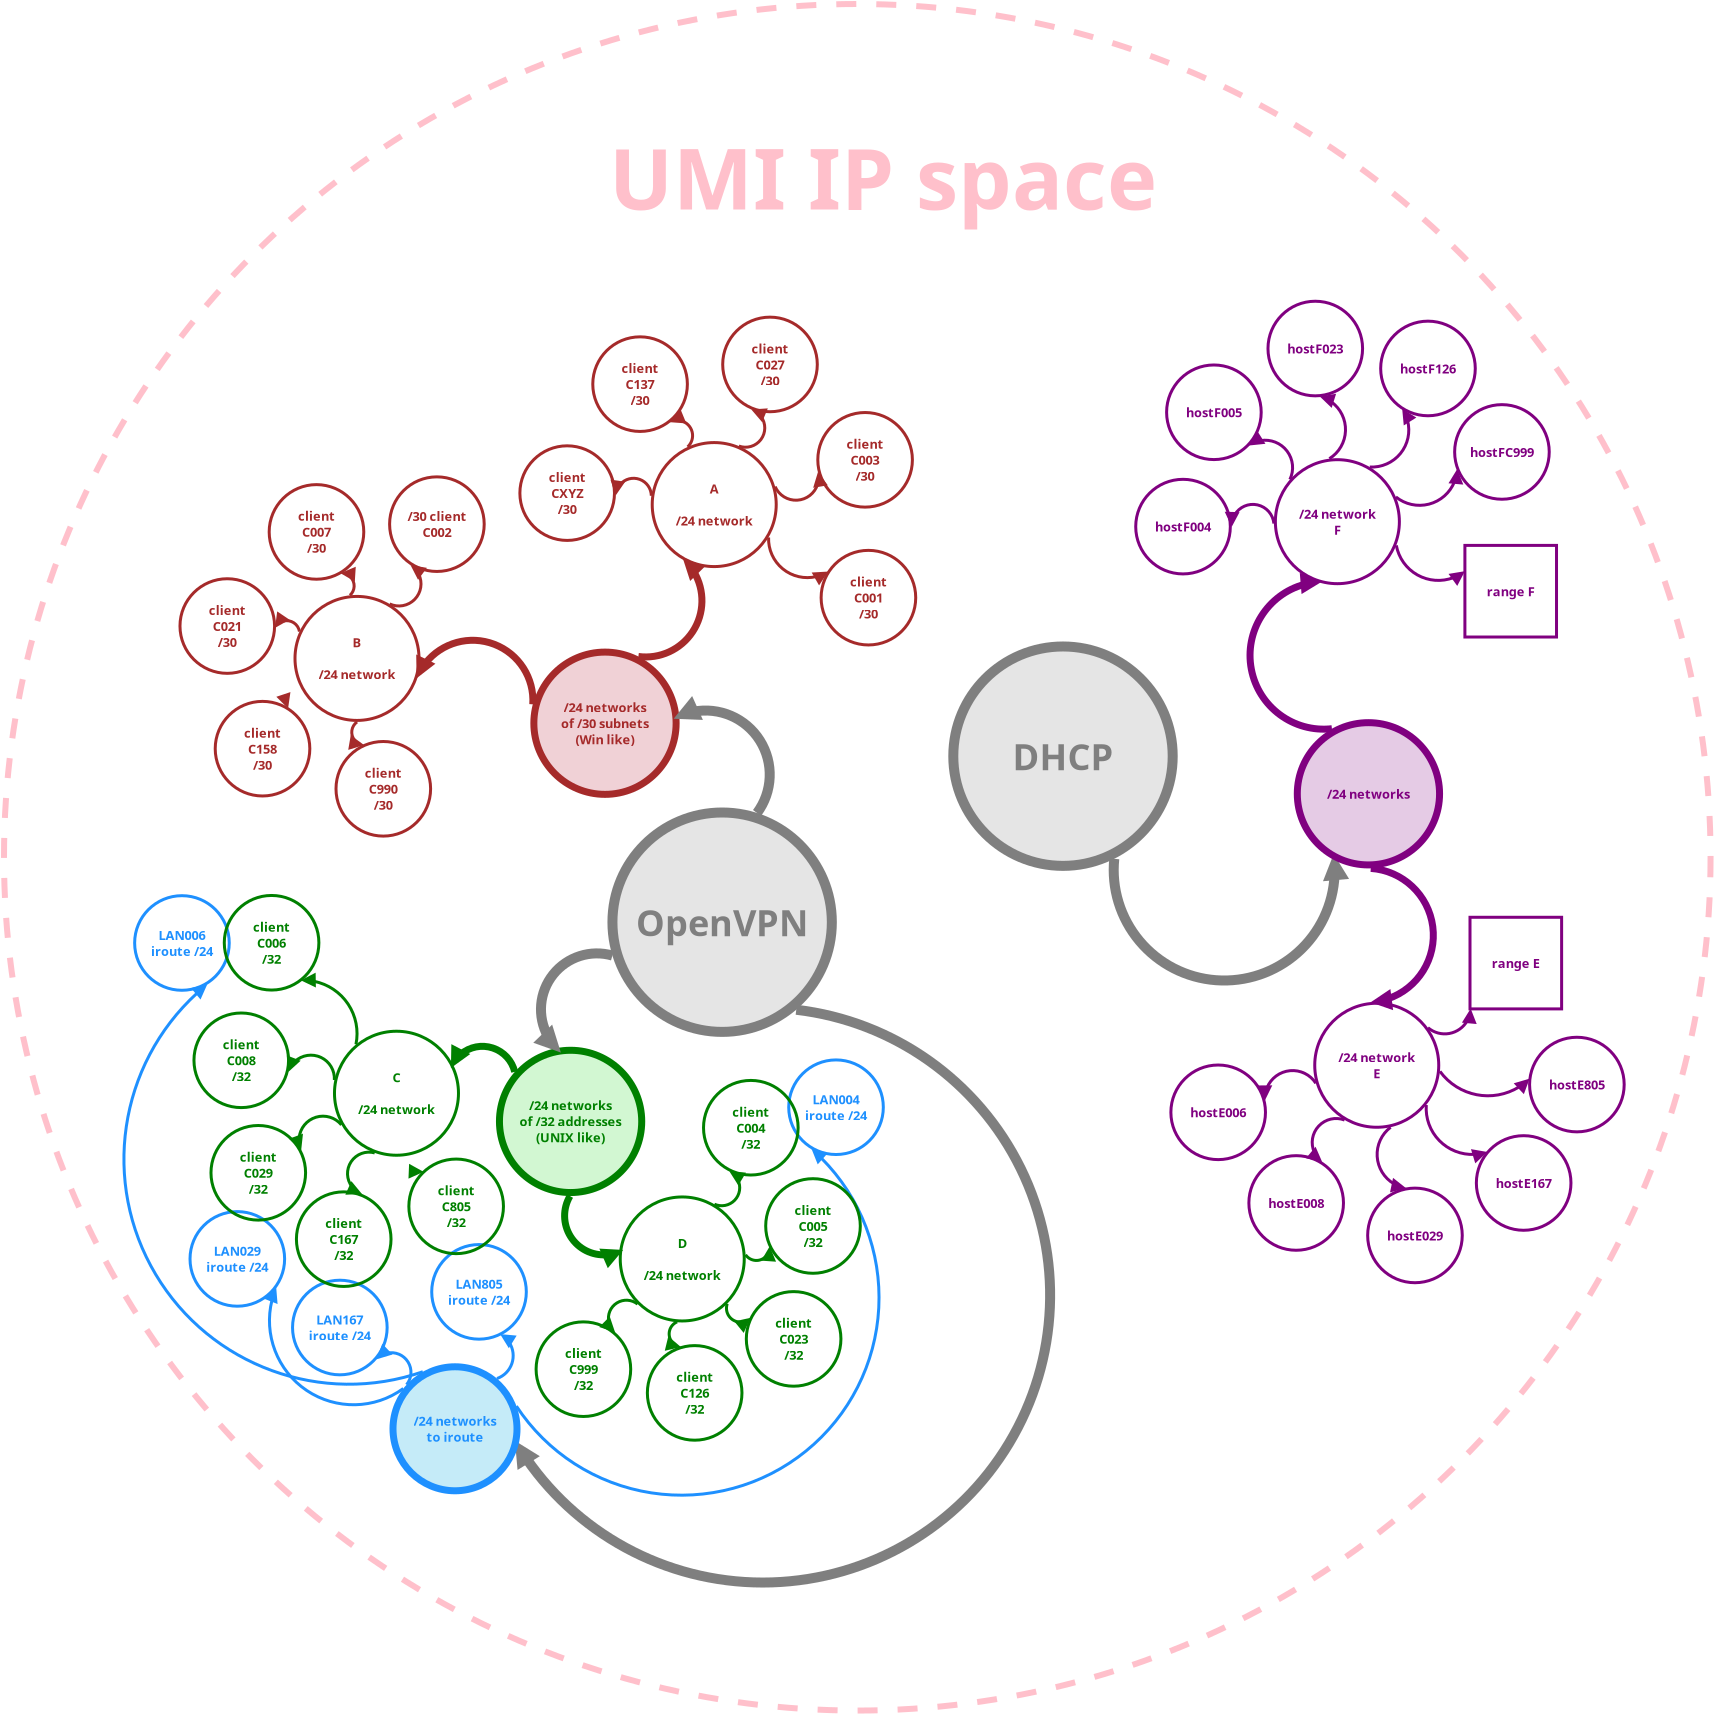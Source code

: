 <?xml version="1.0" encoding="UTF-8"?>
<dia:diagram xmlns:dia="http://www.lysator.liu.se/~alla/dia/">
  <dia:layer name="Background" visible="true" active="true">
    <dia:object type="Standard - Ellipse" version="0" id="O0">
      <dia:attribute name="obj_pos">
        <dia:point val="15.143,-35.921"/>
      </dia:attribute>
      <dia:attribute name="obj_bb">
        <dia:rectangle val="14.993,-36.071;100.622,49.557"/>
      </dia:attribute>
      <dia:attribute name="elem_corner">
        <dia:point val="15.143,-35.921"/>
      </dia:attribute>
      <dia:attribute name="elem_width">
        <dia:real val="85.328"/>
      </dia:attribute>
      <dia:attribute name="elem_height">
        <dia:real val="85.328"/>
      </dia:attribute>
      <dia:attribute name="border_width">
        <dia:real val="0.3"/>
      </dia:attribute>
      <dia:attribute name="border_color">
        <dia:color val="#ffc0cb"/>
      </dia:attribute>
      <dia:attribute name="show_background">
        <dia:boolean val="false"/>
      </dia:attribute>
      <dia:attribute name="aspect">
        <dia:enum val="2"/>
      </dia:attribute>
      <dia:attribute name="line_style">
        <dia:enum val="1"/>
      </dia:attribute>
    </dia:object>
    <dia:object type="Standard - Arc" version="0" id="O1">
      <dia:attribute name="obj_pos">
        <dia:point val="51.05,9.989"/>
      </dia:attribute>
      <dia:attribute name="obj_bb">
        <dia:rectangle val="37.355,9.651;68.526,43.334"/>
      </dia:attribute>
      <dia:attribute name="conn_endpoints">
        <dia:point val="51.05,9.989"/>
        <dia:point val="37.693,35.318"/>
      </dia:attribute>
      <dia:attribute name="arc_color">
        <dia:color val="#7f7f7f"/>
      </dia:attribute>
      <dia:attribute name="curve_distance">
        <dia:real val="-24.864"/>
      </dia:attribute>
      <dia:attribute name="line_width">
        <dia:real val="0.5"/>
      </dia:attribute>
      <dia:attribute name="end_arrow">
        <dia:enum val="3"/>
      </dia:attribute>
      <dia:attribute name="end_arrow_length">
        <dia:real val="0.5"/>
      </dia:attribute>
      <dia:attribute name="end_arrow_width">
        <dia:real val="0.5"/>
      </dia:attribute>
      <dia:connections>
        <dia:connection handle="0" to="O2" connection="8"/>
        <dia:connection handle="1" to="O4" connection="8"/>
      </dia:connections>
    </dia:object>
    <dia:object type="Standard - Ellipse" version="0" id="O2">
      <dia:attribute name="obj_pos">
        <dia:point val="45.565,4.504"/>
      </dia:attribute>
      <dia:attribute name="obj_bb">
        <dia:rectangle val="45.315,4.254;56.785,15.724"/>
      </dia:attribute>
      <dia:attribute name="elem_corner">
        <dia:point val="45.565,4.504"/>
      </dia:attribute>
      <dia:attribute name="elem_width">
        <dia:real val="10.97"/>
      </dia:attribute>
      <dia:attribute name="elem_height">
        <dia:real val="10.97"/>
      </dia:attribute>
      <dia:attribute name="border_width">
        <dia:real val="0.5"/>
      </dia:attribute>
      <dia:attribute name="border_color">
        <dia:color val="#7f7f7f"/>
      </dia:attribute>
      <dia:attribute name="inner_color">
        <dia:color val="#e5e5e5"/>
      </dia:attribute>
      <dia:attribute name="aspect">
        <dia:enum val="2"/>
      </dia:attribute>
    </dia:object>
    <dia:object type="Standard - Text" version="1" id="O3">
      <dia:attribute name="obj_pos">
        <dia:point val="51.05,9.989"/>
      </dia:attribute>
      <dia:attribute name="obj_bb">
        <dia:rectangle val="46.267,8.939;55.834,11.039"/>
      </dia:attribute>
      <dia:attribute name="text">
        <dia:composite type="text">
          <dia:attribute name="string">
            <dia:string>#OpenVPN#</dia:string>
          </dia:attribute>
          <dia:attribute name="font">
            <dia:font family="sans" style="80" name="Helvetica-Bold"/>
          </dia:attribute>
          <dia:attribute name="height">
            <dia:real val="2.258"/>
          </dia:attribute>
          <dia:attribute name="pos">
            <dia:point val="51.05,10.614"/>
          </dia:attribute>
          <dia:attribute name="color">
            <dia:color val="#7f7f7f"/>
          </dia:attribute>
          <dia:attribute name="alignment">
            <dia:enum val="1"/>
          </dia:attribute>
        </dia:composite>
      </dia:attribute>
      <dia:attribute name="valign">
        <dia:enum val="2"/>
      </dia:attribute>
      <dia:connections>
        <dia:connection handle="0" to="O2" connection="8"/>
      </dia:connections>
    </dia:object>
    <dia:object type="Standard - Ellipse" version="0" id="O4">
      <dia:attribute name="obj_pos">
        <dia:point val="34.593,32.218"/>
      </dia:attribute>
      <dia:attribute name="obj_bb">
        <dia:rectangle val="34.418,32.043;40.968,38.593"/>
      </dia:attribute>
      <dia:attribute name="elem_corner">
        <dia:point val="34.593,32.218"/>
      </dia:attribute>
      <dia:attribute name="elem_width">
        <dia:real val="6.2"/>
      </dia:attribute>
      <dia:attribute name="elem_height">
        <dia:real val="6.2"/>
      </dia:attribute>
      <dia:attribute name="border_width">
        <dia:real val="0.35"/>
      </dia:attribute>
      <dia:attribute name="border_color">
        <dia:color val="#1e90ff"/>
      </dia:attribute>
      <dia:attribute name="inner_color">
        <dia:color val="#c5ebf8"/>
      </dia:attribute>
      <dia:attribute name="aspect">
        <dia:enum val="2"/>
      </dia:attribute>
    </dia:object>
    <dia:object type="Standard - Text" version="1" id="O5">
      <dia:attribute name="obj_pos">
        <dia:point val="37.693,35.318"/>
      </dia:attribute>
      <dia:attribute name="obj_bb">
        <dia:rectangle val="35.346,34.518;40.059,36.119"/>
      </dia:attribute>
      <dia:attribute name="text">
        <dia:composite type="text">
          <dia:attribute name="string">
            <dia:string>#/24 networks
to iroute#</dia:string>
          </dia:attribute>
          <dia:attribute name="font">
            <dia:font family="sans" style="80" name="Helvetica-Bold"/>
          </dia:attribute>
          <dia:attribute name="height">
            <dia:real val="0.8"/>
          </dia:attribute>
          <dia:attribute name="pos">
            <dia:point val="37.693,35.131"/>
          </dia:attribute>
          <dia:attribute name="color">
            <dia:color val="#1e90ff"/>
          </dia:attribute>
          <dia:attribute name="alignment">
            <dia:enum val="1"/>
          </dia:attribute>
        </dia:composite>
      </dia:attribute>
      <dia:attribute name="valign">
        <dia:enum val="2"/>
      </dia:attribute>
      <dia:connections>
        <dia:connection handle="0" to="O4" connection="8"/>
      </dia:connections>
    </dia:object>
    <dia:object type="Standard - Ellipse" version="0" id="O6">
      <dia:attribute name="obj_pos">
        <dia:point val="21.675,8.663"/>
      </dia:attribute>
      <dia:attribute name="obj_bb">
        <dia:rectangle val="21.6,8.588;26.48,13.468"/>
      </dia:attribute>
      <dia:attribute name="elem_corner">
        <dia:point val="21.675,8.663"/>
      </dia:attribute>
      <dia:attribute name="elem_width">
        <dia:real val="4.73"/>
      </dia:attribute>
      <dia:attribute name="elem_height">
        <dia:real val="4.73"/>
      </dia:attribute>
      <dia:attribute name="border_width">
        <dia:real val="0.15"/>
      </dia:attribute>
      <dia:attribute name="border_color">
        <dia:color val="#1e90ff"/>
      </dia:attribute>
      <dia:attribute name="show_background">
        <dia:boolean val="false"/>
      </dia:attribute>
      <dia:attribute name="aspect">
        <dia:enum val="2"/>
      </dia:attribute>
    </dia:object>
    <dia:object type="Standard - Text" version="1" id="O7">
      <dia:attribute name="obj_pos">
        <dia:point val="24.04,11.028"/>
      </dia:attribute>
      <dia:attribute name="obj_bb">
        <dia:rectangle val="22.282,10.255;25.799,11.8"/>
      </dia:attribute>
      <dia:attribute name="text">
        <dia:composite type="text">
          <dia:attribute name="string">
            <dia:string>#LAN006
iroute /24#</dia:string>
          </dia:attribute>
          <dia:attribute name="font">
            <dia:font family="sans" style="80" name="Helvetica-Bold"/>
          </dia:attribute>
          <dia:attribute name="height">
            <dia:real val="0.8"/>
          </dia:attribute>
          <dia:attribute name="pos">
            <dia:point val="24.04,10.85"/>
          </dia:attribute>
          <dia:attribute name="color">
            <dia:color val="#1e90ff"/>
          </dia:attribute>
          <dia:attribute name="alignment">
            <dia:enum val="1"/>
          </dia:attribute>
        </dia:composite>
      </dia:attribute>
      <dia:attribute name="valign">
        <dia:enum val="2"/>
      </dia:attribute>
      <dia:connections>
        <dia:connection handle="0" to="O6" connection="8"/>
      </dia:connections>
    </dia:object>
    <dia:object type="Standard - Arc" version="0" id="O8">
      <dia:attribute name="obj_pos">
        <dia:point val="37.693,35.318"/>
      </dia:attribute>
      <dia:attribute name="obj_bb">
        <dia:rectangle val="20.775,10.926;37.795,35.494"/>
      </dia:attribute>
      <dia:attribute name="conn_endpoints">
        <dia:point val="37.693,35.318"/>
        <dia:point val="24.04,11.028"/>
      </dia:attribute>
      <dia:attribute name="arc_color">
        <dia:color val="#1e90ff"/>
      </dia:attribute>
      <dia:attribute name="curve_distance">
        <dia:real val="-9.268"/>
      </dia:attribute>
      <dia:attribute name="line_width">
        <dia:real val="0.15"/>
      </dia:attribute>
      <dia:attribute name="end_arrow">
        <dia:enum val="3"/>
      </dia:attribute>
      <dia:attribute name="end_arrow_length">
        <dia:real val="0.5"/>
      </dia:attribute>
      <dia:attribute name="end_arrow_width">
        <dia:real val="0.5"/>
      </dia:attribute>
      <dia:connections>
        <dia:connection handle="0" to="O4" connection="8"/>
        <dia:connection handle="1" to="O6" connection="8"/>
      </dia:connections>
    </dia:object>
    <dia:object type="Standard - Ellipse" version="0" id="O9">
      <dia:attribute name="obj_pos">
        <dia:point val="24.444,24.459"/>
      </dia:attribute>
      <dia:attribute name="obj_bb">
        <dia:rectangle val="24.369,24.384;29.249,29.264"/>
      </dia:attribute>
      <dia:attribute name="elem_corner">
        <dia:point val="24.444,24.459"/>
      </dia:attribute>
      <dia:attribute name="elem_width">
        <dia:real val="4.73"/>
      </dia:attribute>
      <dia:attribute name="elem_height">
        <dia:real val="4.73"/>
      </dia:attribute>
      <dia:attribute name="border_width">
        <dia:real val="0.15"/>
      </dia:attribute>
      <dia:attribute name="border_color">
        <dia:color val="#1e90ff"/>
      </dia:attribute>
      <dia:attribute name="show_background">
        <dia:boolean val="false"/>
      </dia:attribute>
      <dia:attribute name="aspect">
        <dia:enum val="2"/>
      </dia:attribute>
    </dia:object>
    <dia:object type="Standard - Text" version="1" id="O10">
      <dia:attribute name="obj_pos">
        <dia:point val="26.809,26.824"/>
      </dia:attribute>
      <dia:attribute name="obj_bb">
        <dia:rectangle val="25.05,26.023;28.586,27.624"/>
      </dia:attribute>
      <dia:attribute name="text">
        <dia:composite type="text">
          <dia:attribute name="string">
            <dia:string>#LAN029
iroute /24#</dia:string>
          </dia:attribute>
          <dia:attribute name="font">
            <dia:font family="sans" style="80" name="Helvetica-Bold"/>
          </dia:attribute>
          <dia:attribute name="height">
            <dia:real val="0.8"/>
          </dia:attribute>
          <dia:attribute name="pos">
            <dia:point val="26.809,26.637"/>
          </dia:attribute>
          <dia:attribute name="color">
            <dia:color val="#1e90ff"/>
          </dia:attribute>
          <dia:attribute name="alignment">
            <dia:enum val="1"/>
          </dia:attribute>
        </dia:composite>
      </dia:attribute>
      <dia:attribute name="valign">
        <dia:enum val="2"/>
      </dia:attribute>
      <dia:connections>
        <dia:connection handle="0" to="O9" connection="8"/>
      </dia:connections>
    </dia:object>
    <dia:object type="Standard - Arc" version="0" id="O11">
      <dia:attribute name="obj_pos">
        <dia:point val="37.693,35.318"/>
      </dia:attribute>
      <dia:attribute name="obj_bb">
        <dia:rectangle val="26.486,26.718;37.798,35.531"/>
      </dia:attribute>
      <dia:attribute name="conn_endpoints">
        <dia:point val="37.693,35.318"/>
        <dia:point val="26.809,26.824"/>
      </dia:attribute>
      <dia:attribute name="arc_color">
        <dia:color val="#1e90ff"/>
      </dia:attribute>
      <dia:attribute name="curve_distance">
        <dia:real val="-3.062"/>
      </dia:attribute>
      <dia:attribute name="line_width">
        <dia:real val="0.15"/>
      </dia:attribute>
      <dia:attribute name="end_arrow">
        <dia:enum val="3"/>
      </dia:attribute>
      <dia:attribute name="end_arrow_length">
        <dia:real val="0.5"/>
      </dia:attribute>
      <dia:attribute name="end_arrow_width">
        <dia:real val="0.5"/>
      </dia:attribute>
      <dia:connections>
        <dia:connection handle="0" to="O4" connection="8"/>
        <dia:connection handle="1" to="O9" connection="8"/>
      </dia:connections>
    </dia:object>
    <dia:object type="Standard - Ellipse" version="0" id="O12">
      <dia:attribute name="obj_pos">
        <dia:point val="36.529,26.107"/>
      </dia:attribute>
      <dia:attribute name="obj_bb">
        <dia:rectangle val="36.454,26.032;41.334,30.912"/>
      </dia:attribute>
      <dia:attribute name="elem_corner">
        <dia:point val="36.529,26.107"/>
      </dia:attribute>
      <dia:attribute name="elem_width">
        <dia:real val="4.73"/>
      </dia:attribute>
      <dia:attribute name="elem_height">
        <dia:real val="4.73"/>
      </dia:attribute>
      <dia:attribute name="border_width">
        <dia:real val="0.15"/>
      </dia:attribute>
      <dia:attribute name="border_color">
        <dia:color val="#1e90ff"/>
      </dia:attribute>
      <dia:attribute name="show_background">
        <dia:boolean val="false"/>
      </dia:attribute>
      <dia:attribute name="aspect">
        <dia:enum val="2"/>
      </dia:attribute>
    </dia:object>
    <dia:object type="Standard - Text" version="1" id="O13">
      <dia:attribute name="obj_pos">
        <dia:point val="38.894,28.472"/>
      </dia:attribute>
      <dia:attribute name="obj_bb">
        <dia:rectangle val="37.136,27.699;40.653,29.244"/>
      </dia:attribute>
      <dia:attribute name="text">
        <dia:composite type="text">
          <dia:attribute name="string">
            <dia:string>#LAN805
iroute /24#</dia:string>
          </dia:attribute>
          <dia:attribute name="font">
            <dia:font family="sans" style="80" name="Helvetica-Bold"/>
          </dia:attribute>
          <dia:attribute name="height">
            <dia:real val="0.8"/>
          </dia:attribute>
          <dia:attribute name="pos">
            <dia:point val="38.894,28.294"/>
          </dia:attribute>
          <dia:attribute name="color">
            <dia:color val="#1e90ff"/>
          </dia:attribute>
          <dia:attribute name="alignment">
            <dia:enum val="1"/>
          </dia:attribute>
        </dia:composite>
      </dia:attribute>
      <dia:attribute name="valign">
        <dia:enum val="2"/>
      </dia:attribute>
      <dia:connections>
        <dia:connection handle="0" to="O12" connection="8"/>
      </dia:connections>
    </dia:object>
    <dia:object type="Standard - Arc" version="0" id="O14">
      <dia:attribute name="obj_pos">
        <dia:point val="37.693,35.318"/>
      </dia:attribute>
      <dia:attribute name="obj_bb">
        <dia:rectangle val="37.606,28.385;40.644,35.405"/>
      </dia:attribute>
      <dia:attribute name="conn_endpoints">
        <dia:point val="37.693,35.318"/>
        <dia:point val="38.894,28.472"/>
      </dia:attribute>
      <dia:attribute name="arc_color">
        <dia:color val="#1e90ff"/>
      </dia:attribute>
      <dia:attribute name="curve_distance">
        <dia:real val="2.252"/>
      </dia:attribute>
      <dia:attribute name="line_width">
        <dia:real val="0.15"/>
      </dia:attribute>
      <dia:attribute name="end_arrow">
        <dia:enum val="3"/>
      </dia:attribute>
      <dia:attribute name="end_arrow_length">
        <dia:real val="0.5"/>
      </dia:attribute>
      <dia:attribute name="end_arrow_width">
        <dia:real val="0.5"/>
      </dia:attribute>
      <dia:connections>
        <dia:connection handle="0" to="O4" connection="8"/>
        <dia:connection handle="1" to="O12" connection="8"/>
      </dia:connections>
    </dia:object>
    <dia:object type="Standard - Ellipse" version="0" id="O15">
      <dia:attribute name="obj_pos">
        <dia:point val="54.379,16.875"/>
      </dia:attribute>
      <dia:attribute name="obj_bb">
        <dia:rectangle val="54.304,16.8;59.184,21.68"/>
      </dia:attribute>
      <dia:attribute name="elem_corner">
        <dia:point val="54.379,16.875"/>
      </dia:attribute>
      <dia:attribute name="elem_width">
        <dia:real val="4.73"/>
      </dia:attribute>
      <dia:attribute name="elem_height">
        <dia:real val="4.73"/>
      </dia:attribute>
      <dia:attribute name="border_width">
        <dia:real val="0.15"/>
      </dia:attribute>
      <dia:attribute name="border_color">
        <dia:color val="#1e90ff"/>
      </dia:attribute>
      <dia:attribute name="show_background">
        <dia:boolean val="false"/>
      </dia:attribute>
      <dia:attribute name="aspect">
        <dia:enum val="2"/>
      </dia:attribute>
    </dia:object>
    <dia:object type="Standard - Text" version="1" id="O16">
      <dia:attribute name="obj_pos">
        <dia:point val="56.744,19.24"/>
      </dia:attribute>
      <dia:attribute name="obj_bb">
        <dia:rectangle val="54.985,18.468;58.503,20.013"/>
      </dia:attribute>
      <dia:attribute name="text">
        <dia:composite type="text">
          <dia:attribute name="string">
            <dia:string>#LAN004
iroute /24#</dia:string>
          </dia:attribute>
          <dia:attribute name="font">
            <dia:font family="sans" style="80" name="Helvetica-Bold"/>
          </dia:attribute>
          <dia:attribute name="height">
            <dia:real val="0.8"/>
          </dia:attribute>
          <dia:attribute name="pos">
            <dia:point val="56.744,19.063"/>
          </dia:attribute>
          <dia:attribute name="color">
            <dia:color val="#1e90ff"/>
          </dia:attribute>
          <dia:attribute name="alignment">
            <dia:enum val="1"/>
          </dia:attribute>
        </dia:composite>
      </dia:attribute>
      <dia:attribute name="valign">
        <dia:enum val="2"/>
      </dia:attribute>
      <dia:connections>
        <dia:connection handle="0" to="O15" connection="8"/>
      </dia:connections>
    </dia:object>
    <dia:object type="Standard - Arc" version="0" id="O17">
      <dia:attribute name="obj_pos">
        <dia:point val="37.693,35.318"/>
      </dia:attribute>
      <dia:attribute name="obj_bb">
        <dia:rectangle val="37.587,19.134;59.569,39.594"/>
      </dia:attribute>
      <dia:attribute name="conn_endpoints">
        <dia:point val="37.693,35.318"/>
        <dia:point val="56.744,19.24"/>
      </dia:attribute>
      <dia:attribute name="arc_color">
        <dia:color val="#1e90ff"/>
      </dia:attribute>
      <dia:attribute name="curve_distance">
        <dia:real val="12.17"/>
      </dia:attribute>
      <dia:attribute name="line_width">
        <dia:real val="0.15"/>
      </dia:attribute>
      <dia:attribute name="end_arrow">
        <dia:enum val="3"/>
      </dia:attribute>
      <dia:attribute name="end_arrow_length">
        <dia:real val="0.5"/>
      </dia:attribute>
      <dia:attribute name="end_arrow_width">
        <dia:real val="0.5"/>
      </dia:attribute>
      <dia:connections>
        <dia:connection handle="0" to="O4" connection="8"/>
        <dia:connection handle="1" to="O15" connection="8"/>
      </dia:connections>
    </dia:object>
    <dia:object type="Standard - Ellipse" version="0" id="O18">
      <dia:attribute name="obj_pos">
        <dia:point val="29.57,27.89"/>
      </dia:attribute>
      <dia:attribute name="obj_bb">
        <dia:rectangle val="29.495,27.815;34.375,32.695"/>
      </dia:attribute>
      <dia:attribute name="elem_corner">
        <dia:point val="29.57,27.89"/>
      </dia:attribute>
      <dia:attribute name="elem_width">
        <dia:real val="4.73"/>
      </dia:attribute>
      <dia:attribute name="elem_height">
        <dia:real val="4.73"/>
      </dia:attribute>
      <dia:attribute name="border_width">
        <dia:real val="0.15"/>
      </dia:attribute>
      <dia:attribute name="border_color">
        <dia:color val="#1e90ff"/>
      </dia:attribute>
      <dia:attribute name="show_background">
        <dia:boolean val="false"/>
      </dia:attribute>
      <dia:attribute name="aspect">
        <dia:enum val="2"/>
      </dia:attribute>
    </dia:object>
    <dia:object type="Standard - Text" version="1" id="O19">
      <dia:attribute name="obj_pos">
        <dia:point val="31.935,30.255"/>
      </dia:attribute>
      <dia:attribute name="obj_bb">
        <dia:rectangle val="30.177,29.455;33.713,31.056"/>
      </dia:attribute>
      <dia:attribute name="text">
        <dia:composite type="text">
          <dia:attribute name="string">
            <dia:string>#LAN167
iroute /24#</dia:string>
          </dia:attribute>
          <dia:attribute name="font">
            <dia:font family="sans" style="80" name="Helvetica-Bold"/>
          </dia:attribute>
          <dia:attribute name="height">
            <dia:real val="0.8"/>
          </dia:attribute>
          <dia:attribute name="pos">
            <dia:point val="31.935,30.069"/>
          </dia:attribute>
          <dia:attribute name="color">
            <dia:color val="#1e90ff"/>
          </dia:attribute>
          <dia:attribute name="alignment">
            <dia:enum val="1"/>
          </dia:attribute>
        </dia:composite>
      </dia:attribute>
      <dia:attribute name="valign">
        <dia:enum val="2"/>
      </dia:attribute>
      <dia:connections>
        <dia:connection handle="0" to="O18" connection="8"/>
      </dia:connections>
    </dia:object>
    <dia:object type="Standard - Arc" version="0" id="O20">
      <dia:attribute name="obj_pos">
        <dia:point val="37.693,35.318"/>
      </dia:attribute>
      <dia:attribute name="obj_bb">
        <dia:rectangle val="31.829,30.028;37.799,35.424"/>
      </dia:attribute>
      <dia:attribute name="conn_endpoints">
        <dia:point val="37.693,35.318"/>
        <dia:point val="31.935,30.255"/>
      </dia:attribute>
      <dia:attribute name="arc_color">
        <dia:color val="#1e90ff"/>
      </dia:attribute>
      <dia:attribute name="curve_distance">
        <dia:real val="1"/>
      </dia:attribute>
      <dia:attribute name="line_width">
        <dia:real val="0.15"/>
      </dia:attribute>
      <dia:attribute name="end_arrow">
        <dia:enum val="3"/>
      </dia:attribute>
      <dia:attribute name="end_arrow_length">
        <dia:real val="0.5"/>
      </dia:attribute>
      <dia:attribute name="end_arrow_width">
        <dia:real val="0.5"/>
      </dia:attribute>
      <dia:connections>
        <dia:connection handle="0" to="O4" connection="8"/>
        <dia:connection handle="1" to="O18" connection="8"/>
      </dia:connections>
    </dia:object>
    <dia:object type="Standard - Ellipse" version="0" id="O21">
      <dia:attribute name="obj_pos">
        <dia:point val="41.636,-3.516"/>
      </dia:attribute>
      <dia:attribute name="obj_bb">
        <dia:rectangle val="41.461,-3.691;48.924,3.772"/>
      </dia:attribute>
      <dia:attribute name="elem_corner">
        <dia:point val="41.636,-3.516"/>
      </dia:attribute>
      <dia:attribute name="elem_width">
        <dia:real val="7.113"/>
      </dia:attribute>
      <dia:attribute name="elem_height">
        <dia:real val="7.113"/>
      </dia:attribute>
      <dia:attribute name="border_width">
        <dia:real val="0.35"/>
      </dia:attribute>
      <dia:attribute name="border_color">
        <dia:color val="#a52a2a"/>
      </dia:attribute>
      <dia:attribute name="inner_color">
        <dia:color val="#f0d1d6"/>
      </dia:attribute>
      <dia:attribute name="aspect">
        <dia:enum val="2"/>
      </dia:attribute>
    </dia:object>
    <dia:object type="Standard - Text" version="1" id="O22">
      <dia:attribute name="obj_pos">
        <dia:point val="45.193,0.04"/>
      </dia:attribute>
      <dia:attribute name="obj_bb">
        <dia:rectangle val="42.615,-1.16;47.789,1.241"/>
      </dia:attribute>
      <dia:attribute name="text">
        <dia:composite type="text">
          <dia:attribute name="string">
            <dia:string>#/24 networks
of /30 subnets
(Win like)#</dia:string>
          </dia:attribute>
          <dia:attribute name="font">
            <dia:font family="sans" style="80" name="Helvetica-Bold"/>
          </dia:attribute>
          <dia:attribute name="height">
            <dia:real val="0.8"/>
          </dia:attribute>
          <dia:attribute name="pos">
            <dia:point val="45.193,-0.546"/>
          </dia:attribute>
          <dia:attribute name="color">
            <dia:color val="#a52a2a"/>
          </dia:attribute>
          <dia:attribute name="alignment">
            <dia:enum val="1"/>
          </dia:attribute>
        </dia:composite>
      </dia:attribute>
      <dia:attribute name="valign">
        <dia:enum val="2"/>
      </dia:attribute>
      <dia:connections>
        <dia:connection handle="0" to="O21" connection="8"/>
      </dia:connections>
    </dia:object>
    <dia:object type="Standard - Arc" version="0" id="O23">
      <dia:attribute name="obj_pos">
        <dia:point val="51.05,9.989"/>
      </dia:attribute>
      <dia:attribute name="obj_bb">
        <dia:rectangle val="44.85,-1.252;54.547,10.331"/>
      </dia:attribute>
      <dia:attribute name="conn_endpoints">
        <dia:point val="51.05,9.989"/>
        <dia:point val="45.193,0.04"/>
      </dia:attribute>
      <dia:attribute name="arc_color">
        <dia:color val="#7f7f7f"/>
      </dia:attribute>
      <dia:attribute name="curve_distance">
        <dia:real val="6.237"/>
      </dia:attribute>
      <dia:attribute name="line_width">
        <dia:real val="0.5"/>
      </dia:attribute>
      <dia:attribute name="end_arrow">
        <dia:enum val="3"/>
      </dia:attribute>
      <dia:attribute name="end_arrow_length">
        <dia:real val="0.5"/>
      </dia:attribute>
      <dia:attribute name="end_arrow_width">
        <dia:real val="0.5"/>
      </dia:attribute>
      <dia:connections>
        <dia:connection handle="0" to="O2" connection="8"/>
        <dia:connection handle="1" to="O21" connection="8"/>
      </dia:connections>
    </dia:object>
    <dia:object type="Standard - Ellipse" version="0" id="O24">
      <dia:attribute name="obj_pos">
        <dia:point val="47.554,-13.992"/>
      </dia:attribute>
      <dia:attribute name="obj_bb">
        <dia:rectangle val="47.479,-14.066;53.829,-7.717"/>
      </dia:attribute>
      <dia:attribute name="elem_corner">
        <dia:point val="47.554,-13.992"/>
      </dia:attribute>
      <dia:attribute name="elem_width">
        <dia:real val="6.2"/>
      </dia:attribute>
      <dia:attribute name="elem_height">
        <dia:real val="6.2"/>
      </dia:attribute>
      <dia:attribute name="border_width">
        <dia:real val="0.15"/>
      </dia:attribute>
      <dia:attribute name="border_color">
        <dia:color val="#a52a2a"/>
      </dia:attribute>
      <dia:attribute name="show_background">
        <dia:boolean val="false"/>
      </dia:attribute>
      <dia:attribute name="aspect">
        <dia:enum val="2"/>
      </dia:attribute>
    </dia:object>
    <dia:object type="Standard - Text" version="1" id="O25">
      <dia:attribute name="obj_pos">
        <dia:point val="50.654,-10.892"/>
      </dia:attribute>
      <dia:attribute name="obj_bb">
        <dia:rectangle val="48.471,-12.092;52.819,-9.691"/>
      </dia:attribute>
      <dia:attribute name="text">
        <dia:composite type="text">
          <dia:attribute name="string">
            <dia:string>#A

/24 network#</dia:string>
          </dia:attribute>
          <dia:attribute name="font">
            <dia:font family="sans" style="80" name="Helvetica-Bold"/>
          </dia:attribute>
          <dia:attribute name="height">
            <dia:real val="0.8"/>
          </dia:attribute>
          <dia:attribute name="pos">
            <dia:point val="50.654,-11.478"/>
          </dia:attribute>
          <dia:attribute name="color">
            <dia:color val="#a52a2a"/>
          </dia:attribute>
          <dia:attribute name="alignment">
            <dia:enum val="1"/>
          </dia:attribute>
        </dia:composite>
      </dia:attribute>
      <dia:attribute name="valign">
        <dia:enum val="2"/>
      </dia:attribute>
      <dia:connections>
        <dia:connection handle="0" to="O24" connection="8"/>
      </dia:connections>
    </dia:object>
    <dia:object type="Standard - Arc" version="0" id="O26">
      <dia:attribute name="obj_pos">
        <dia:point val="45.193,0.04"/>
      </dia:attribute>
      <dia:attribute name="obj_bb">
        <dia:rectangle val="44.958,-11.126;51.3,0.275"/>
      </dia:attribute>
      <dia:attribute name="conn_endpoints">
        <dia:point val="45.193,0.04"/>
        <dia:point val="50.654,-10.892"/>
      </dia:attribute>
      <dia:attribute name="arc_color">
        <dia:color val="#a52a2a"/>
      </dia:attribute>
      <dia:attribute name="curve_distance">
        <dia:real val="1.896"/>
      </dia:attribute>
      <dia:attribute name="line_width">
        <dia:real val="0.35"/>
      </dia:attribute>
      <dia:attribute name="end_arrow">
        <dia:enum val="3"/>
      </dia:attribute>
      <dia:attribute name="end_arrow_length">
        <dia:real val="0.5"/>
      </dia:attribute>
      <dia:attribute name="end_arrow_width">
        <dia:real val="0.5"/>
      </dia:attribute>
      <dia:connections>
        <dia:connection handle="0" to="O21" connection="8"/>
        <dia:connection handle="1" to="O24" connection="8"/>
      </dia:connections>
    </dia:object>
    <dia:object type="Standard - Ellipse" version="0" id="O27">
      <dia:attribute name="obj_pos">
        <dia:point val="55.999,-8.603"/>
      </dia:attribute>
      <dia:attribute name="obj_bb">
        <dia:rectangle val="55.924,-8.678;60.804,-3.798"/>
      </dia:attribute>
      <dia:attribute name="elem_corner">
        <dia:point val="55.999,-8.603"/>
      </dia:attribute>
      <dia:attribute name="elem_width">
        <dia:real val="4.73"/>
      </dia:attribute>
      <dia:attribute name="elem_height">
        <dia:real val="4.73"/>
      </dia:attribute>
      <dia:attribute name="border_width">
        <dia:real val="0.15"/>
      </dia:attribute>
      <dia:attribute name="border_color">
        <dia:color val="#a52a2a"/>
      </dia:attribute>
      <dia:attribute name="show_background">
        <dia:boolean val="false"/>
      </dia:attribute>
      <dia:attribute name="aspect">
        <dia:enum val="2"/>
      </dia:attribute>
    </dia:object>
    <dia:object type="Standard - Text" version="1" id="O28">
      <dia:attribute name="obj_pos">
        <dia:point val="58.364,-6.238"/>
      </dia:attribute>
      <dia:attribute name="obj_bb">
        <dia:rectangle val="57.356,-7.438;59.39,-5.038"/>
      </dia:attribute>
      <dia:attribute name="text">
        <dia:composite type="text">
          <dia:attribute name="string">
            <dia:string>#client
C001
/30#</dia:string>
          </dia:attribute>
          <dia:attribute name="font">
            <dia:font family="sans" style="80" name="Helvetica-Bold"/>
          </dia:attribute>
          <dia:attribute name="height">
            <dia:real val="0.8"/>
          </dia:attribute>
          <dia:attribute name="pos">
            <dia:point val="58.364,-6.825"/>
          </dia:attribute>
          <dia:attribute name="color">
            <dia:color val="#a52a2a"/>
          </dia:attribute>
          <dia:attribute name="alignment">
            <dia:enum val="1"/>
          </dia:attribute>
        </dia:composite>
      </dia:attribute>
      <dia:attribute name="valign">
        <dia:enum val="2"/>
      </dia:attribute>
      <dia:connections>
        <dia:connection handle="0" to="O27" connection="8"/>
      </dia:connections>
    </dia:object>
    <dia:object type="Standard - Arc" version="0" id="O29">
      <dia:attribute name="obj_pos">
        <dia:point val="50.654,-10.892"/>
      </dia:attribute>
      <dia:attribute name="obj_bb">
        <dia:rectangle val="50.551,-10.995;58.467,-5.938"/>
      </dia:attribute>
      <dia:attribute name="conn_endpoints">
        <dia:point val="50.654,-10.892"/>
        <dia:point val="58.364,-6.238"/>
      </dia:attribute>
      <dia:attribute name="arc_color">
        <dia:color val="#a52a2a"/>
      </dia:attribute>
      <dia:attribute name="curve_distance">
        <dia:real val="1"/>
      </dia:attribute>
      <dia:attribute name="line_width">
        <dia:real val="0.15"/>
      </dia:attribute>
      <dia:attribute name="end_arrow">
        <dia:enum val="3"/>
      </dia:attribute>
      <dia:attribute name="end_arrow_length">
        <dia:real val="0.5"/>
      </dia:attribute>
      <dia:attribute name="end_arrow_width">
        <dia:real val="0.5"/>
      </dia:attribute>
      <dia:connections>
        <dia:connection handle="0" to="O24" connection="8"/>
        <dia:connection handle="1" to="O27" connection="8"/>
      </dia:connections>
    </dia:object>
    <dia:object type="Standard - Ellipse" version="0" id="O30">
      <dia:attribute name="obj_pos">
        <dia:point val="55.833,-15.495"/>
      </dia:attribute>
      <dia:attribute name="obj_bb">
        <dia:rectangle val="55.758,-15.569;60.638,-10.69"/>
      </dia:attribute>
      <dia:attribute name="elem_corner">
        <dia:point val="55.833,-15.495"/>
      </dia:attribute>
      <dia:attribute name="elem_width">
        <dia:real val="4.73"/>
      </dia:attribute>
      <dia:attribute name="elem_height">
        <dia:real val="4.73"/>
      </dia:attribute>
      <dia:attribute name="border_width">
        <dia:real val="0.15"/>
      </dia:attribute>
      <dia:attribute name="border_color">
        <dia:color val="#a52a2a"/>
      </dia:attribute>
      <dia:attribute name="show_background">
        <dia:boolean val="false"/>
      </dia:attribute>
      <dia:attribute name="aspect">
        <dia:enum val="2"/>
      </dia:attribute>
    </dia:object>
    <dia:object type="Standard - Text" version="1" id="O31">
      <dia:attribute name="obj_pos">
        <dia:point val="58.198,-13.13"/>
      </dia:attribute>
      <dia:attribute name="obj_bb">
        <dia:rectangle val="57.19,-14.33;59.224,-11.929"/>
      </dia:attribute>
      <dia:attribute name="text">
        <dia:composite type="text">
          <dia:attribute name="string">
            <dia:string>#client
C003
/30#</dia:string>
          </dia:attribute>
          <dia:attribute name="font">
            <dia:font family="sans" style="80" name="Helvetica-Bold"/>
          </dia:attribute>
          <dia:attribute name="height">
            <dia:real val="0.8"/>
          </dia:attribute>
          <dia:attribute name="pos">
            <dia:point val="58.198,-13.716"/>
          </dia:attribute>
          <dia:attribute name="color">
            <dia:color val="#a52a2a"/>
          </dia:attribute>
          <dia:attribute name="alignment">
            <dia:enum val="1"/>
          </dia:attribute>
        </dia:composite>
      </dia:attribute>
      <dia:attribute name="valign">
        <dia:enum val="2"/>
      </dia:attribute>
      <dia:connections>
        <dia:connection handle="0" to="O30" connection="8"/>
      </dia:connections>
    </dia:object>
    <dia:object type="Standard - Arc" version="0" id="O32">
      <dia:attribute name="obj_pos">
        <dia:point val="50.654,-10.892"/>
      </dia:attribute>
      <dia:attribute name="obj_bb">
        <dia:rectangle val="50.561,-13.223;58.291,-10.636"/>
      </dia:attribute>
      <dia:attribute name="conn_endpoints">
        <dia:point val="50.654,-10.892"/>
        <dia:point val="58.198,-13.13"/>
      </dia:attribute>
      <dia:attribute name="arc_color">
        <dia:color val="#a52a2a"/>
      </dia:attribute>
      <dia:attribute name="curve_distance">
        <dia:real val="1"/>
      </dia:attribute>
      <dia:attribute name="line_width">
        <dia:real val="0.15"/>
      </dia:attribute>
      <dia:attribute name="end_arrow">
        <dia:enum val="3"/>
      </dia:attribute>
      <dia:attribute name="end_arrow_length">
        <dia:real val="0.5"/>
      </dia:attribute>
      <dia:attribute name="end_arrow_width">
        <dia:real val="0.5"/>
      </dia:attribute>
      <dia:connections>
        <dia:connection handle="0" to="O24" connection="8"/>
        <dia:connection handle="1" to="O30" connection="8"/>
      </dia:connections>
    </dia:object>
    <dia:object type="Standard - Ellipse" version="0" id="O33">
      <dia:attribute name="obj_pos">
        <dia:point val="51.078,-20.264"/>
      </dia:attribute>
      <dia:attribute name="obj_bb">
        <dia:rectangle val="51.003,-20.339;55.883,-15.459"/>
      </dia:attribute>
      <dia:attribute name="elem_corner">
        <dia:point val="51.078,-20.264"/>
      </dia:attribute>
      <dia:attribute name="elem_width">
        <dia:real val="4.73"/>
      </dia:attribute>
      <dia:attribute name="elem_height">
        <dia:real val="4.73"/>
      </dia:attribute>
      <dia:attribute name="border_width">
        <dia:real val="0.15"/>
      </dia:attribute>
      <dia:attribute name="border_color">
        <dia:color val="#a52a2a"/>
      </dia:attribute>
      <dia:attribute name="show_background">
        <dia:boolean val="false"/>
      </dia:attribute>
      <dia:attribute name="aspect">
        <dia:enum val="2"/>
      </dia:attribute>
    </dia:object>
    <dia:object type="Standard - Text" version="1" id="O34">
      <dia:attribute name="obj_pos">
        <dia:point val="53.443,-17.899"/>
      </dia:attribute>
      <dia:attribute name="obj_bb">
        <dia:rectangle val="52.436,-19.099;54.469,-16.699"/>
      </dia:attribute>
      <dia:attribute name="text">
        <dia:composite type="text">
          <dia:attribute name="string">
            <dia:string>#client
C027
/30#</dia:string>
          </dia:attribute>
          <dia:attribute name="font">
            <dia:font family="sans" style="80" name="Helvetica-Bold"/>
          </dia:attribute>
          <dia:attribute name="height">
            <dia:real val="0.8"/>
          </dia:attribute>
          <dia:attribute name="pos">
            <dia:point val="53.443,-18.486"/>
          </dia:attribute>
          <dia:attribute name="color">
            <dia:color val="#a52a2a"/>
          </dia:attribute>
          <dia:attribute name="alignment">
            <dia:enum val="1"/>
          </dia:attribute>
        </dia:composite>
      </dia:attribute>
      <dia:attribute name="valign">
        <dia:enum val="2"/>
      </dia:attribute>
      <dia:connections>
        <dia:connection handle="0" to="O33" connection="8"/>
      </dia:connections>
    </dia:object>
    <dia:object type="Standard - Arc" version="0" id="O35">
      <dia:attribute name="obj_pos">
        <dia:point val="50.654,-10.892"/>
      </dia:attribute>
      <dia:attribute name="obj_bb">
        <dia:rectangle val="50.557,-17.997;53.901,-10.794"/>
      </dia:attribute>
      <dia:attribute name="conn_endpoints">
        <dia:point val="50.654,-10.892"/>
        <dia:point val="53.443,-17.899"/>
      </dia:attribute>
      <dia:attribute name="arc_color">
        <dia:color val="#a52a2a"/>
      </dia:attribute>
      <dia:attribute name="curve_distance">
        <dia:real val="1"/>
      </dia:attribute>
      <dia:attribute name="line_width">
        <dia:real val="0.15"/>
      </dia:attribute>
      <dia:attribute name="end_arrow">
        <dia:enum val="3"/>
      </dia:attribute>
      <dia:attribute name="end_arrow_length">
        <dia:real val="0.5"/>
      </dia:attribute>
      <dia:attribute name="end_arrow_width">
        <dia:real val="0.5"/>
      </dia:attribute>
      <dia:connections>
        <dia:connection handle="0" to="O24" connection="8"/>
        <dia:connection handle="1" to="O33" connection="8"/>
      </dia:connections>
    </dia:object>
    <dia:object type="Standard - Ellipse" version="0" id="O36">
      <dia:attribute name="obj_pos">
        <dia:point val="44.582,-19.279"/>
      </dia:attribute>
      <dia:attribute name="obj_bb">
        <dia:rectangle val="44.507,-19.354;49.387,-14.474"/>
      </dia:attribute>
      <dia:attribute name="elem_corner">
        <dia:point val="44.582,-19.279"/>
      </dia:attribute>
      <dia:attribute name="elem_width">
        <dia:real val="4.73"/>
      </dia:attribute>
      <dia:attribute name="elem_height">
        <dia:real val="4.73"/>
      </dia:attribute>
      <dia:attribute name="border_width">
        <dia:real val="0.15"/>
      </dia:attribute>
      <dia:attribute name="border_color">
        <dia:color val="#a52a2a"/>
      </dia:attribute>
      <dia:attribute name="show_background">
        <dia:boolean val="false"/>
      </dia:attribute>
      <dia:attribute name="aspect">
        <dia:enum val="2"/>
      </dia:attribute>
    </dia:object>
    <dia:object type="Standard - Text" version="1" id="O37">
      <dia:attribute name="obj_pos">
        <dia:point val="46.947,-16.914"/>
      </dia:attribute>
      <dia:attribute name="obj_bb">
        <dia:rectangle val="45.939,-18.114;47.973,-15.713"/>
      </dia:attribute>
      <dia:attribute name="text">
        <dia:composite type="text">
          <dia:attribute name="string">
            <dia:string>#client
C137
/30#</dia:string>
          </dia:attribute>
          <dia:attribute name="font">
            <dia:font family="sans" style="80" name="Helvetica-Bold"/>
          </dia:attribute>
          <dia:attribute name="height">
            <dia:real val="0.8"/>
          </dia:attribute>
          <dia:attribute name="pos">
            <dia:point val="46.947,-17.501"/>
          </dia:attribute>
          <dia:attribute name="color">
            <dia:color val="#a52a2a"/>
          </dia:attribute>
          <dia:attribute name="alignment">
            <dia:enum val="1"/>
          </dia:attribute>
        </dia:composite>
      </dia:attribute>
      <dia:attribute name="valign">
        <dia:enum val="2"/>
      </dia:attribute>
      <dia:connections>
        <dia:connection handle="0" to="O36" connection="8"/>
      </dia:connections>
    </dia:object>
    <dia:object type="Standard - Arc" version="0" id="O38">
      <dia:attribute name="obj_pos">
        <dia:point val="50.654,-10.892"/>
      </dia:attribute>
      <dia:attribute name="obj_bb">
        <dia:rectangle val="46.844,-17.017;50.758,-10.788"/>
      </dia:attribute>
      <dia:attribute name="conn_endpoints">
        <dia:point val="50.654,-10.892"/>
        <dia:point val="46.947,-16.914"/>
      </dia:attribute>
      <dia:attribute name="arc_color">
        <dia:color val="#a52a2a"/>
      </dia:attribute>
      <dia:attribute name="curve_distance">
        <dia:real val="1"/>
      </dia:attribute>
      <dia:attribute name="line_width">
        <dia:real val="0.15"/>
      </dia:attribute>
      <dia:attribute name="end_arrow">
        <dia:enum val="3"/>
      </dia:attribute>
      <dia:attribute name="end_arrow_length">
        <dia:real val="0.5"/>
      </dia:attribute>
      <dia:attribute name="end_arrow_width">
        <dia:real val="0.5"/>
      </dia:attribute>
      <dia:connections>
        <dia:connection handle="0" to="O24" connection="8"/>
        <dia:connection handle="1" to="O36" connection="8"/>
      </dia:connections>
    </dia:object>
    <dia:object type="Standard - Ellipse" version="0" id="O39">
      <dia:attribute name="obj_pos">
        <dia:point val="40.937,-13.83"/>
      </dia:attribute>
      <dia:attribute name="obj_bb">
        <dia:rectangle val="40.862,-13.905;45.742,-9.025"/>
      </dia:attribute>
      <dia:attribute name="elem_corner">
        <dia:point val="40.937,-13.83"/>
      </dia:attribute>
      <dia:attribute name="elem_width">
        <dia:real val="4.73"/>
      </dia:attribute>
      <dia:attribute name="elem_height">
        <dia:real val="4.73"/>
      </dia:attribute>
      <dia:attribute name="border_width">
        <dia:real val="0.15"/>
      </dia:attribute>
      <dia:attribute name="border_color">
        <dia:color val="#a52a2a"/>
      </dia:attribute>
      <dia:attribute name="show_background">
        <dia:boolean val="false"/>
      </dia:attribute>
      <dia:attribute name="aspect">
        <dia:enum val="2"/>
      </dia:attribute>
    </dia:object>
    <dia:object type="Standard - Text" version="1" id="O40">
      <dia:attribute name="obj_pos">
        <dia:point val="43.302,-11.465"/>
      </dia:attribute>
      <dia:attribute name="obj_bb">
        <dia:rectangle val="42.295,-12.665;44.328,-10.264"/>
      </dia:attribute>
      <dia:attribute name="text">
        <dia:composite type="text">
          <dia:attribute name="string">
            <dia:string>#client
CXYZ
/30#</dia:string>
          </dia:attribute>
          <dia:attribute name="font">
            <dia:font family="sans" style="80" name="Helvetica-Bold"/>
          </dia:attribute>
          <dia:attribute name="height">
            <dia:real val="0.8"/>
          </dia:attribute>
          <dia:attribute name="pos">
            <dia:point val="43.302,-12.052"/>
          </dia:attribute>
          <dia:attribute name="color">
            <dia:color val="#a52a2a"/>
          </dia:attribute>
          <dia:attribute name="alignment">
            <dia:enum val="1"/>
          </dia:attribute>
        </dia:composite>
      </dia:attribute>
      <dia:attribute name="valign">
        <dia:enum val="2"/>
      </dia:attribute>
      <dia:connections>
        <dia:connection handle="0" to="O39" connection="8"/>
      </dia:connections>
    </dia:object>
    <dia:object type="Standard - Arc" version="0" id="O41">
      <dia:attribute name="obj_pos">
        <dia:point val="50.654,-10.892"/>
      </dia:attribute>
      <dia:attribute name="obj_bb">
        <dia:rectangle val="43.219,-12.272;50.735,-10.811"/>
      </dia:attribute>
      <dia:attribute name="conn_endpoints">
        <dia:point val="50.654,-10.892"/>
        <dia:point val="43.302,-11.465"/>
      </dia:attribute>
      <dia:attribute name="arc_color">
        <dia:color val="#a52a2a"/>
      </dia:attribute>
      <dia:attribute name="curve_distance">
        <dia:real val="1"/>
      </dia:attribute>
      <dia:attribute name="line_width">
        <dia:real val="0.15"/>
      </dia:attribute>
      <dia:attribute name="end_arrow">
        <dia:enum val="3"/>
      </dia:attribute>
      <dia:attribute name="end_arrow_length">
        <dia:real val="0.5"/>
      </dia:attribute>
      <dia:attribute name="end_arrow_width">
        <dia:real val="0.5"/>
      </dia:attribute>
      <dia:connections>
        <dia:connection handle="0" to="O24" connection="8"/>
        <dia:connection handle="1" to="O39" connection="8"/>
      </dia:connections>
    </dia:object>
    <dia:object type="Standard - Ellipse" version="0" id="O42">
      <dia:attribute name="obj_pos">
        <dia:point val="29.693,-6.3"/>
      </dia:attribute>
      <dia:attribute name="obj_bb">
        <dia:rectangle val="29.618,-6.375;35.968,-0.025"/>
      </dia:attribute>
      <dia:attribute name="elem_corner">
        <dia:point val="29.693,-6.3"/>
      </dia:attribute>
      <dia:attribute name="elem_width">
        <dia:real val="6.2"/>
      </dia:attribute>
      <dia:attribute name="elem_height">
        <dia:real val="6.2"/>
      </dia:attribute>
      <dia:attribute name="border_width">
        <dia:real val="0.15"/>
      </dia:attribute>
      <dia:attribute name="border_color">
        <dia:color val="#a52a2a"/>
      </dia:attribute>
      <dia:attribute name="show_background">
        <dia:boolean val="false"/>
      </dia:attribute>
      <dia:attribute name="aspect">
        <dia:enum val="2"/>
      </dia:attribute>
    </dia:object>
    <dia:object type="Standard - Text" version="1" id="O43">
      <dia:attribute name="obj_pos">
        <dia:point val="32.793,-3.2"/>
      </dia:attribute>
      <dia:attribute name="obj_bb">
        <dia:rectangle val="30.628,-4.373;34.958,-2.028"/>
      </dia:attribute>
      <dia:attribute name="text">
        <dia:composite type="text">
          <dia:attribute name="string">
            <dia:string>#B

/24 network#</dia:string>
          </dia:attribute>
          <dia:attribute name="font">
            <dia:font family="sans" style="80" name="Helvetica-Bold"/>
          </dia:attribute>
          <dia:attribute name="height">
            <dia:real val="0.8"/>
          </dia:attribute>
          <dia:attribute name="pos">
            <dia:point val="32.793,-3.778"/>
          </dia:attribute>
          <dia:attribute name="color">
            <dia:color val="#a52a2a"/>
          </dia:attribute>
          <dia:attribute name="alignment">
            <dia:enum val="1"/>
          </dia:attribute>
        </dia:composite>
      </dia:attribute>
      <dia:attribute name="valign">
        <dia:enum val="2"/>
      </dia:attribute>
      <dia:connections>
        <dia:connection handle="0" to="O42" connection="8"/>
      </dia:connections>
    </dia:object>
    <dia:object type="Standard - Arc" version="0" id="O44">
      <dia:attribute name="obj_pos">
        <dia:point val="45.193,0.04"/>
      </dia:attribute>
      <dia:attribute name="obj_bb">
        <dia:rectangle val="32.579,-4.427;45.406,0.254"/>
      </dia:attribute>
      <dia:attribute name="conn_endpoints">
        <dia:point val="45.193,0.04"/>
        <dia:point val="32.793,-3.2"/>
      </dia:attribute>
      <dia:attribute name="arc_color">
        <dia:color val="#a52a2a"/>
      </dia:attribute>
      <dia:attribute name="curve_distance">
        <dia:real val="2.438"/>
      </dia:attribute>
      <dia:attribute name="line_width">
        <dia:real val="0.35"/>
      </dia:attribute>
      <dia:attribute name="end_arrow">
        <dia:enum val="3"/>
      </dia:attribute>
      <dia:attribute name="end_arrow_length">
        <dia:real val="0.5"/>
      </dia:attribute>
      <dia:attribute name="end_arrow_width">
        <dia:real val="0.5"/>
      </dia:attribute>
      <dia:connections>
        <dia:connection handle="0" to="O21" connection="8"/>
        <dia:connection handle="1" to="O42" connection="8"/>
      </dia:connections>
    </dia:object>
    <dia:object type="Standard - Ellipse" version="0" id="O45">
      <dia:attribute name="obj_pos">
        <dia:point val="34.423,-12.278"/>
      </dia:attribute>
      <dia:attribute name="obj_bb">
        <dia:rectangle val="34.349,-12.353;39.228,-7.473"/>
      </dia:attribute>
      <dia:attribute name="elem_corner">
        <dia:point val="34.423,-12.278"/>
      </dia:attribute>
      <dia:attribute name="elem_width">
        <dia:real val="4.73"/>
      </dia:attribute>
      <dia:attribute name="elem_height">
        <dia:real val="4.73"/>
      </dia:attribute>
      <dia:attribute name="border_width">
        <dia:real val="0.15"/>
      </dia:attribute>
      <dia:attribute name="border_color">
        <dia:color val="#a52a2a"/>
      </dia:attribute>
      <dia:attribute name="show_background">
        <dia:boolean val="false"/>
      </dia:attribute>
      <dia:attribute name="aspect">
        <dia:enum val="2"/>
      </dia:attribute>
    </dia:object>
    <dia:object type="Standard - Text" version="1" id="O46">
      <dia:attribute name="obj_pos">
        <dia:point val="36.788,-9.913"/>
      </dia:attribute>
      <dia:attribute name="obj_bb">
        <dia:rectangle val="35.107,-10.686;38.47,-9.141"/>
      </dia:attribute>
      <dia:attribute name="text">
        <dia:composite type="text">
          <dia:attribute name="string">
            <dia:string>#/30 client
C002#</dia:string>
          </dia:attribute>
          <dia:attribute name="font">
            <dia:font family="sans" style="80" name="Helvetica-Bold"/>
          </dia:attribute>
          <dia:attribute name="height">
            <dia:real val="0.8"/>
          </dia:attribute>
          <dia:attribute name="pos">
            <dia:point val="36.788,-10.091"/>
          </dia:attribute>
          <dia:attribute name="color">
            <dia:color val="#a52a2a"/>
          </dia:attribute>
          <dia:attribute name="alignment">
            <dia:enum val="1"/>
          </dia:attribute>
        </dia:composite>
      </dia:attribute>
      <dia:attribute name="valign">
        <dia:enum val="2"/>
      </dia:attribute>
      <dia:connections>
        <dia:connection handle="0" to="O45" connection="8"/>
      </dia:connections>
    </dia:object>
    <dia:object type="Standard - Arc" version="0" id="O47">
      <dia:attribute name="obj_pos">
        <dia:point val="32.793,-3.2"/>
      </dia:attribute>
      <dia:attribute name="obj_bb">
        <dia:rectangle val="32.69,-10.016;37.136,-3.097"/>
      </dia:attribute>
      <dia:attribute name="conn_endpoints">
        <dia:point val="32.793,-3.2"/>
        <dia:point val="36.788,-9.913"/>
      </dia:attribute>
      <dia:attribute name="arc_color">
        <dia:color val="#a52a2a"/>
      </dia:attribute>
      <dia:attribute name="curve_distance">
        <dia:real val="1"/>
      </dia:attribute>
      <dia:attribute name="line_width">
        <dia:real val="0.15"/>
      </dia:attribute>
      <dia:attribute name="end_arrow">
        <dia:enum val="3"/>
      </dia:attribute>
      <dia:attribute name="end_arrow_length">
        <dia:real val="0.5"/>
      </dia:attribute>
      <dia:attribute name="end_arrow_width">
        <dia:real val="0.5"/>
      </dia:attribute>
      <dia:connections>
        <dia:connection handle="0" to="O42" connection="8"/>
        <dia:connection handle="1" to="O45" connection="8"/>
      </dia:connections>
    </dia:object>
    <dia:object type="Standard - Ellipse" version="0" id="O48">
      <dia:attribute name="obj_pos">
        <dia:point val="28.402,-11.89"/>
      </dia:attribute>
      <dia:attribute name="obj_bb">
        <dia:rectangle val="28.327,-11.965;33.207,-7.085"/>
      </dia:attribute>
      <dia:attribute name="elem_corner">
        <dia:point val="28.402,-11.89"/>
      </dia:attribute>
      <dia:attribute name="elem_width">
        <dia:real val="4.73"/>
      </dia:attribute>
      <dia:attribute name="elem_height">
        <dia:real val="4.73"/>
      </dia:attribute>
      <dia:attribute name="border_width">
        <dia:real val="0.15"/>
      </dia:attribute>
      <dia:attribute name="border_color">
        <dia:color val="#a52a2a"/>
      </dia:attribute>
      <dia:attribute name="show_background">
        <dia:boolean val="false"/>
      </dia:attribute>
      <dia:attribute name="aspect">
        <dia:enum val="2"/>
      </dia:attribute>
    </dia:object>
    <dia:object type="Standard - Text" version="1" id="O49">
      <dia:attribute name="obj_pos">
        <dia:point val="30.767,-9.525"/>
      </dia:attribute>
      <dia:attribute name="obj_bb">
        <dia:rectangle val="29.759,-10.698;31.774,-8.353"/>
      </dia:attribute>
      <dia:attribute name="text">
        <dia:composite type="text">
          <dia:attribute name="string">
            <dia:string>#client
C007
/30#</dia:string>
          </dia:attribute>
          <dia:attribute name="font">
            <dia:font family="sans" style="80" name="Helvetica-Bold"/>
          </dia:attribute>
          <dia:attribute name="height">
            <dia:real val="0.8"/>
          </dia:attribute>
          <dia:attribute name="pos">
            <dia:point val="30.767,-10.103"/>
          </dia:attribute>
          <dia:attribute name="color">
            <dia:color val="#a52a2a"/>
          </dia:attribute>
          <dia:attribute name="alignment">
            <dia:enum val="1"/>
          </dia:attribute>
        </dia:composite>
      </dia:attribute>
      <dia:attribute name="valign">
        <dia:enum val="2"/>
      </dia:attribute>
      <dia:connections>
        <dia:connection handle="0" to="O48" connection="8"/>
      </dia:connections>
    </dia:object>
    <dia:object type="Standard - Arc" version="0" id="O50">
      <dia:attribute name="obj_pos">
        <dia:point val="32.793,-3.2"/>
      </dia:attribute>
      <dia:attribute name="obj_bb">
        <dia:rectangle val="30.672,-9.62;33.094,-3.106"/>
      </dia:attribute>
      <dia:attribute name="conn_endpoints">
        <dia:point val="32.793,-3.2"/>
        <dia:point val="30.767,-9.525"/>
      </dia:attribute>
      <dia:attribute name="arc_color">
        <dia:color val="#a52a2a"/>
      </dia:attribute>
      <dia:attribute name="curve_distance">
        <dia:real val="1"/>
      </dia:attribute>
      <dia:attribute name="line_width">
        <dia:real val="0.15"/>
      </dia:attribute>
      <dia:attribute name="end_arrow">
        <dia:enum val="3"/>
      </dia:attribute>
      <dia:attribute name="end_arrow_length">
        <dia:real val="0.5"/>
      </dia:attribute>
      <dia:attribute name="end_arrow_width">
        <dia:real val="0.5"/>
      </dia:attribute>
      <dia:connections>
        <dia:connection handle="0" to="O42" connection="8"/>
        <dia:connection handle="1" to="O48" connection="8"/>
      </dia:connections>
    </dia:object>
    <dia:object type="Standard - Ellipse" version="0" id="O51">
      <dia:attribute name="obj_pos">
        <dia:point val="23.942,-7.184"/>
      </dia:attribute>
      <dia:attribute name="obj_bb">
        <dia:rectangle val="23.867,-7.259;28.747,-2.379"/>
      </dia:attribute>
      <dia:attribute name="elem_corner">
        <dia:point val="23.942,-7.184"/>
      </dia:attribute>
      <dia:attribute name="elem_width">
        <dia:real val="4.73"/>
      </dia:attribute>
      <dia:attribute name="elem_height">
        <dia:real val="4.73"/>
      </dia:attribute>
      <dia:attribute name="border_width">
        <dia:real val="0.15"/>
      </dia:attribute>
      <dia:attribute name="border_color">
        <dia:color val="#a52a2a"/>
      </dia:attribute>
      <dia:attribute name="show_background">
        <dia:boolean val="false"/>
      </dia:attribute>
      <dia:attribute name="aspect">
        <dia:enum val="2"/>
      </dia:attribute>
    </dia:object>
    <dia:object type="Standard - Text" version="1" id="O52">
      <dia:attribute name="obj_pos">
        <dia:point val="26.307,-4.819"/>
      </dia:attribute>
      <dia:attribute name="obj_bb">
        <dia:rectangle val="25.299,-5.991;27.314,-3.646"/>
      </dia:attribute>
      <dia:attribute name="text">
        <dia:composite type="text">
          <dia:attribute name="string">
            <dia:string>#client
C021
/30#</dia:string>
          </dia:attribute>
          <dia:attribute name="font">
            <dia:font family="sans" style="80" name="Helvetica-Bold"/>
          </dia:attribute>
          <dia:attribute name="height">
            <dia:real val="0.8"/>
          </dia:attribute>
          <dia:attribute name="pos">
            <dia:point val="26.307,-5.396"/>
          </dia:attribute>
          <dia:attribute name="color">
            <dia:color val="#a52a2a"/>
          </dia:attribute>
          <dia:attribute name="alignment">
            <dia:enum val="1"/>
          </dia:attribute>
        </dia:composite>
      </dia:attribute>
      <dia:attribute name="valign">
        <dia:enum val="2"/>
      </dia:attribute>
      <dia:connections>
        <dia:connection handle="0" to="O51" connection="8"/>
      </dia:connections>
    </dia:object>
    <dia:object type="Standard - Arc" version="0" id="O53">
      <dia:attribute name="obj_pos">
        <dia:point val="32.793,-3.2"/>
      </dia:attribute>
      <dia:attribute name="obj_bb">
        <dia:rectangle val="26.216,-5.384;32.884,-3.109"/>
      </dia:attribute>
      <dia:attribute name="conn_endpoints">
        <dia:point val="32.793,-3.2"/>
        <dia:point val="26.307,-4.819"/>
      </dia:attribute>
      <dia:attribute name="arc_color">
        <dia:color val="#a52a2a"/>
      </dia:attribute>
      <dia:attribute name="curve_distance">
        <dia:real val="1"/>
      </dia:attribute>
      <dia:attribute name="line_width">
        <dia:real val="0.15"/>
      </dia:attribute>
      <dia:attribute name="end_arrow">
        <dia:enum val="3"/>
      </dia:attribute>
      <dia:attribute name="end_arrow_length">
        <dia:real val="0.5"/>
      </dia:attribute>
      <dia:attribute name="end_arrow_width">
        <dia:real val="0.5"/>
      </dia:attribute>
      <dia:connections>
        <dia:connection handle="0" to="O42" connection="8"/>
        <dia:connection handle="1" to="O51" connection="8"/>
      </dia:connections>
    </dia:object>
    <dia:object type="Standard - Ellipse" version="0" id="O54">
      <dia:attribute name="obj_pos">
        <dia:point val="25.704,-1.052"/>
      </dia:attribute>
      <dia:attribute name="obj_bb">
        <dia:rectangle val="25.629,-1.127;30.509,3.753"/>
      </dia:attribute>
      <dia:attribute name="elem_corner">
        <dia:point val="25.704,-1.052"/>
      </dia:attribute>
      <dia:attribute name="elem_width">
        <dia:real val="4.73"/>
      </dia:attribute>
      <dia:attribute name="elem_height">
        <dia:real val="4.73"/>
      </dia:attribute>
      <dia:attribute name="border_width">
        <dia:real val="0.15"/>
      </dia:attribute>
      <dia:attribute name="border_color">
        <dia:color val="#a52a2a"/>
      </dia:attribute>
      <dia:attribute name="show_background">
        <dia:boolean val="false"/>
      </dia:attribute>
      <dia:attribute name="aspect">
        <dia:enum val="2"/>
      </dia:attribute>
    </dia:object>
    <dia:object type="Standard - Text" version="1" id="O55">
      <dia:attribute name="obj_pos">
        <dia:point val="28.069,1.313"/>
      </dia:attribute>
      <dia:attribute name="obj_bb">
        <dia:rectangle val="27.061,0.14;29.076,2.485"/>
      </dia:attribute>
      <dia:attribute name="text">
        <dia:composite type="text">
          <dia:attribute name="string">
            <dia:string>#client
C158
/30#</dia:string>
          </dia:attribute>
          <dia:attribute name="font">
            <dia:font family="sans" style="80" name="Helvetica-Bold"/>
          </dia:attribute>
          <dia:attribute name="height">
            <dia:real val="0.8"/>
          </dia:attribute>
          <dia:attribute name="pos">
            <dia:point val="28.069,0.735"/>
          </dia:attribute>
          <dia:attribute name="color">
            <dia:color val="#a52a2a"/>
          </dia:attribute>
          <dia:attribute name="alignment">
            <dia:enum val="1"/>
          </dia:attribute>
        </dia:composite>
      </dia:attribute>
      <dia:attribute name="valign">
        <dia:enum val="2"/>
      </dia:attribute>
      <dia:connections>
        <dia:connection handle="0" to="O54" connection="8"/>
      </dia:connections>
    </dia:object>
    <dia:object type="Standard - Arc" version="0" id="O56">
      <dia:attribute name="obj_pos">
        <dia:point val="32.793,-3.2"/>
      </dia:attribute>
      <dia:attribute name="obj_bb">
        <dia:rectangle val="27.844,-3.306;32.899,1.419"/>
      </dia:attribute>
      <dia:attribute name="conn_endpoints">
        <dia:point val="32.793,-3.2"/>
        <dia:point val="28.069,1.313"/>
      </dia:attribute>
      <dia:attribute name="arc_color">
        <dia:color val="#a52a2a"/>
      </dia:attribute>
      <dia:attribute name="curve_distance">
        <dia:real val="1"/>
      </dia:attribute>
      <dia:attribute name="line_width">
        <dia:real val="0.15"/>
      </dia:attribute>
      <dia:attribute name="end_arrow">
        <dia:enum val="3"/>
      </dia:attribute>
      <dia:attribute name="end_arrow_length">
        <dia:real val="0.5"/>
      </dia:attribute>
      <dia:attribute name="end_arrow_width">
        <dia:real val="0.5"/>
      </dia:attribute>
      <dia:connections>
        <dia:connection handle="0" to="O42" connection="8"/>
        <dia:connection handle="1" to="O54" connection="8"/>
      </dia:connections>
    </dia:object>
    <dia:object type="Standard - Ellipse" version="0" id="O57">
      <dia:attribute name="obj_pos">
        <dia:point val="31.743,0.954"/>
      </dia:attribute>
      <dia:attribute name="obj_bb">
        <dia:rectangle val="31.668,0.879;36.548,5.759"/>
      </dia:attribute>
      <dia:attribute name="elem_corner">
        <dia:point val="31.743,0.954"/>
      </dia:attribute>
      <dia:attribute name="elem_width">
        <dia:real val="4.73"/>
      </dia:attribute>
      <dia:attribute name="elem_height">
        <dia:real val="4.73"/>
      </dia:attribute>
      <dia:attribute name="border_width">
        <dia:real val="0.15"/>
      </dia:attribute>
      <dia:attribute name="border_color">
        <dia:color val="#a52a2a"/>
      </dia:attribute>
      <dia:attribute name="show_background">
        <dia:boolean val="false"/>
      </dia:attribute>
      <dia:attribute name="aspect">
        <dia:enum val="2"/>
      </dia:attribute>
    </dia:object>
    <dia:object type="Standard - Text" version="1" id="O58">
      <dia:attribute name="obj_pos">
        <dia:point val="34.108,3.319"/>
      </dia:attribute>
      <dia:attribute name="obj_bb">
        <dia:rectangle val="33.1,2.147;35.115,4.492"/>
      </dia:attribute>
      <dia:attribute name="text">
        <dia:composite type="text">
          <dia:attribute name="string">
            <dia:string>#client
C990
/30#</dia:string>
          </dia:attribute>
          <dia:attribute name="font">
            <dia:font family="sans" style="80" name="Helvetica-Bold"/>
          </dia:attribute>
          <dia:attribute name="height">
            <dia:real val="0.8"/>
          </dia:attribute>
          <dia:attribute name="pos">
            <dia:point val="34.108,2.742"/>
          </dia:attribute>
          <dia:attribute name="color">
            <dia:color val="#a52a2a"/>
          </dia:attribute>
          <dia:attribute name="alignment">
            <dia:enum val="1"/>
          </dia:attribute>
        </dia:composite>
      </dia:attribute>
      <dia:attribute name="valign">
        <dia:enum val="2"/>
      </dia:attribute>
      <dia:connections>
        <dia:connection handle="0" to="O57" connection="8"/>
      </dia:connections>
    </dia:object>
    <dia:object type="Standard - Arc" version="0" id="O59">
      <dia:attribute name="obj_pos">
        <dia:point val="32.793,-3.2"/>
      </dia:attribute>
      <dia:attribute name="obj_bb">
        <dia:rectangle val="32.276,-3.289;34.196,3.407"/>
      </dia:attribute>
      <dia:attribute name="conn_endpoints">
        <dia:point val="32.793,-3.2"/>
        <dia:point val="34.108,3.319"/>
      </dia:attribute>
      <dia:attribute name="arc_color">
        <dia:color val="#a52a2a"/>
      </dia:attribute>
      <dia:attribute name="curve_distance">
        <dia:real val="1"/>
      </dia:attribute>
      <dia:attribute name="line_width">
        <dia:real val="0.15"/>
      </dia:attribute>
      <dia:attribute name="end_arrow">
        <dia:enum val="3"/>
      </dia:attribute>
      <dia:attribute name="end_arrow_length">
        <dia:real val="0.5"/>
      </dia:attribute>
      <dia:attribute name="end_arrow_width">
        <dia:real val="0.5"/>
      </dia:attribute>
      <dia:connections>
        <dia:connection handle="0" to="O42" connection="8"/>
        <dia:connection handle="1" to="O57" connection="8"/>
      </dia:connections>
    </dia:object>
    <dia:object type="Standard - Ellipse" version="0" id="O60">
      <dia:attribute name="obj_pos">
        <dia:point val="39.916,16.393"/>
      </dia:attribute>
      <dia:attribute name="obj_bb">
        <dia:rectangle val="39.741,16.218;47.204,23.681"/>
      </dia:attribute>
      <dia:attribute name="elem_corner">
        <dia:point val="39.916,16.393"/>
      </dia:attribute>
      <dia:attribute name="elem_width">
        <dia:real val="7.113"/>
      </dia:attribute>
      <dia:attribute name="elem_height">
        <dia:real val="7.113"/>
      </dia:attribute>
      <dia:attribute name="border_width">
        <dia:real val="0.35"/>
      </dia:attribute>
      <dia:attribute name="border_color">
        <dia:color val="#008000"/>
      </dia:attribute>
      <dia:attribute name="inner_color">
        <dia:color val="#d2f7d2"/>
      </dia:attribute>
      <dia:attribute name="aspect">
        <dia:enum val="2"/>
      </dia:attribute>
    </dia:object>
    <dia:object type="Standard - Text" version="1" id="O61">
      <dia:attribute name="obj_pos">
        <dia:point val="43.472,19.95"/>
      </dia:attribute>
      <dia:attribute name="obj_bb">
        <dia:rectangle val="40.492,18.749;46.471,21.15"/>
      </dia:attribute>
      <dia:attribute name="text">
        <dia:composite type="text">
          <dia:attribute name="string">
            <dia:string>#/24 networks
of /32 addresses
(UNIX like)#</dia:string>
          </dia:attribute>
          <dia:attribute name="font">
            <dia:font family="sans" style="80" name="Helvetica-Bold"/>
          </dia:attribute>
          <dia:attribute name="height">
            <dia:real val="0.8"/>
          </dia:attribute>
          <dia:attribute name="pos">
            <dia:point val="43.472,19.363"/>
          </dia:attribute>
          <dia:attribute name="color">
            <dia:color val="#008000"/>
          </dia:attribute>
          <dia:attribute name="alignment">
            <dia:enum val="1"/>
          </dia:attribute>
        </dia:composite>
      </dia:attribute>
      <dia:attribute name="valign">
        <dia:enum val="2"/>
      </dia:attribute>
      <dia:connections>
        <dia:connection handle="0" to="O60" connection="8"/>
      </dia:connections>
    </dia:object>
    <dia:object type="Standard - Arc" version="0" id="O62">
      <dia:attribute name="obj_pos">
        <dia:point val="51.05,9.989"/>
      </dia:attribute>
      <dia:attribute name="obj_bb">
        <dia:rectangle val="41.617,9.089;51.401,20.3"/>
      </dia:attribute>
      <dia:attribute name="conn_endpoints">
        <dia:point val="51.05,9.989"/>
        <dia:point val="43.472,19.95"/>
      </dia:attribute>
      <dia:attribute name="arc_color">
        <dia:color val="#7f7f7f"/>
      </dia:attribute>
      <dia:attribute name="curve_distance">
        <dia:real val="5.142"/>
      </dia:attribute>
      <dia:attribute name="line_width">
        <dia:real val="0.5"/>
      </dia:attribute>
      <dia:attribute name="end_arrow">
        <dia:enum val="3"/>
      </dia:attribute>
      <dia:attribute name="end_arrow_length">
        <dia:real val="0.5"/>
      </dia:attribute>
      <dia:attribute name="end_arrow_width">
        <dia:real val="0.5"/>
      </dia:attribute>
      <dia:connections>
        <dia:connection handle="0" to="O2" connection="8"/>
        <dia:connection handle="1" to="O60" connection="8"/>
      </dia:connections>
    </dia:object>
    <dia:object type="Standard - Ellipse" version="0" id="O63">
      <dia:attribute name="obj_pos">
        <dia:point val="31.667,15.441"/>
      </dia:attribute>
      <dia:attribute name="obj_bb">
        <dia:rectangle val="31.592,15.366;37.942,21.716"/>
      </dia:attribute>
      <dia:attribute name="elem_corner">
        <dia:point val="31.667,15.441"/>
      </dia:attribute>
      <dia:attribute name="elem_width">
        <dia:real val="6.2"/>
      </dia:attribute>
      <dia:attribute name="elem_height">
        <dia:real val="6.2"/>
      </dia:attribute>
      <dia:attribute name="border_width">
        <dia:real val="0.15"/>
      </dia:attribute>
      <dia:attribute name="border_color">
        <dia:color val="#008000"/>
      </dia:attribute>
      <dia:attribute name="show_background">
        <dia:boolean val="false"/>
      </dia:attribute>
      <dia:attribute name="aspect">
        <dia:enum val="2"/>
      </dia:attribute>
    </dia:object>
    <dia:object type="Standard - Text" version="1" id="O64">
      <dia:attribute name="obj_pos">
        <dia:point val="34.767,18.541"/>
      </dia:attribute>
      <dia:attribute name="obj_bb">
        <dia:rectangle val="32.602,17.341;36.951,19.741"/>
      </dia:attribute>
      <dia:attribute name="text">
        <dia:composite type="text">
          <dia:attribute name="string">
            <dia:string>#C

/24 network#</dia:string>
          </dia:attribute>
          <dia:attribute name="font">
            <dia:font family="sans" style="80" name="Helvetica-Bold"/>
          </dia:attribute>
          <dia:attribute name="height">
            <dia:real val="0.8"/>
          </dia:attribute>
          <dia:attribute name="pos">
            <dia:point val="34.767,17.954"/>
          </dia:attribute>
          <dia:attribute name="color">
            <dia:color val="#008000"/>
          </dia:attribute>
          <dia:attribute name="alignment">
            <dia:enum val="1"/>
          </dia:attribute>
        </dia:composite>
      </dia:attribute>
      <dia:attribute name="valign">
        <dia:enum val="2"/>
      </dia:attribute>
      <dia:connections>
        <dia:connection handle="0" to="O63" connection="8"/>
      </dia:connections>
    </dia:object>
    <dia:object type="Standard - Arc" version="0" id="O65">
      <dia:attribute name="obj_pos">
        <dia:point val="43.472,19.95"/>
      </dia:attribute>
      <dia:attribute name="obj_bb">
        <dia:rectangle val="34.567,16.026;43.673,20.15"/>
      </dia:attribute>
      <dia:attribute name="conn_endpoints">
        <dia:point val="43.472,19.95"/>
        <dia:point val="34.767,18.541"/>
      </dia:attribute>
      <dia:attribute name="arc_color">
        <dia:color val="#008000"/>
      </dia:attribute>
      <dia:attribute name="curve_distance">
        <dia:real val="3.023"/>
      </dia:attribute>
      <dia:attribute name="line_width">
        <dia:real val="0.35"/>
      </dia:attribute>
      <dia:attribute name="end_arrow">
        <dia:enum val="3"/>
      </dia:attribute>
      <dia:attribute name="end_arrow_length">
        <dia:real val="0.5"/>
      </dia:attribute>
      <dia:attribute name="end_arrow_width">
        <dia:real val="0.5"/>
      </dia:attribute>
      <dia:connections>
        <dia:connection handle="0" to="O60" connection="8"/>
        <dia:connection handle="1" to="O63" connection="8"/>
      </dia:connections>
    </dia:object>
    <dia:object type="Standard - Ellipse" version="0" id="O66">
      <dia:attribute name="obj_pos">
        <dia:point val="26.157,8.652"/>
      </dia:attribute>
      <dia:attribute name="obj_bb">
        <dia:rectangle val="26.082,8.577;30.962,13.457"/>
      </dia:attribute>
      <dia:attribute name="elem_corner">
        <dia:point val="26.157,8.652"/>
      </dia:attribute>
      <dia:attribute name="elem_width">
        <dia:real val="4.73"/>
      </dia:attribute>
      <dia:attribute name="elem_height">
        <dia:real val="4.73"/>
      </dia:attribute>
      <dia:attribute name="border_width">
        <dia:real val="0.15"/>
      </dia:attribute>
      <dia:attribute name="border_color">
        <dia:color val="#008000"/>
      </dia:attribute>
      <dia:attribute name="show_background">
        <dia:boolean val="false"/>
      </dia:attribute>
      <dia:attribute name="aspect">
        <dia:enum val="2"/>
      </dia:attribute>
    </dia:object>
    <dia:object type="Standard - Text" version="1" id="O67">
      <dia:attribute name="obj_pos">
        <dia:point val="28.522,11.017"/>
      </dia:attribute>
      <dia:attribute name="obj_bb">
        <dia:rectangle val="27.515,9.816;29.548,12.217"/>
      </dia:attribute>
      <dia:attribute name="text">
        <dia:composite type="text">
          <dia:attribute name="string">
            <dia:string>#client
C006
/32#</dia:string>
          </dia:attribute>
          <dia:attribute name="font">
            <dia:font family="sans" style="80" name="Helvetica-Bold"/>
          </dia:attribute>
          <dia:attribute name="height">
            <dia:real val="0.8"/>
          </dia:attribute>
          <dia:attribute name="pos">
            <dia:point val="28.522,10.43"/>
          </dia:attribute>
          <dia:attribute name="color">
            <dia:color val="#008000"/>
          </dia:attribute>
          <dia:attribute name="alignment">
            <dia:enum val="1"/>
          </dia:attribute>
        </dia:composite>
      </dia:attribute>
      <dia:attribute name="valign">
        <dia:enum val="2"/>
      </dia:attribute>
      <dia:connections>
        <dia:connection handle="0" to="O66" connection="8"/>
      </dia:connections>
    </dia:object>
    <dia:object type="Standard - Arc" version="0" id="O68">
      <dia:attribute name="obj_pos">
        <dia:point val="34.767,18.541"/>
      </dia:attribute>
      <dia:attribute name="obj_bb">
        <dia:rectangle val="28.416,10.911;34.873,18.647"/>
      </dia:attribute>
      <dia:attribute name="conn_endpoints">
        <dia:point val="34.767,18.541"/>
        <dia:point val="28.522,11.017"/>
      </dia:attribute>
      <dia:attribute name="arc_color">
        <dia:color val="#008000"/>
      </dia:attribute>
      <dia:attribute name="curve_distance">
        <dia:real val="1"/>
      </dia:attribute>
      <dia:attribute name="line_width">
        <dia:real val="0.15"/>
      </dia:attribute>
      <dia:attribute name="end_arrow">
        <dia:enum val="3"/>
      </dia:attribute>
      <dia:attribute name="end_arrow_length">
        <dia:real val="0.5"/>
      </dia:attribute>
      <dia:attribute name="end_arrow_width">
        <dia:real val="0.5"/>
      </dia:attribute>
      <dia:connections>
        <dia:connection handle="0" to="O63" connection="8"/>
        <dia:connection handle="1" to="O66" connection="8"/>
      </dia:connections>
    </dia:object>
    <dia:object type="Standard - Ellipse" version="0" id="O69">
      <dia:attribute name="obj_pos">
        <dia:point val="24.641,14.529"/>
      </dia:attribute>
      <dia:attribute name="obj_bb">
        <dia:rectangle val="24.566,14.454;29.446,19.334"/>
      </dia:attribute>
      <dia:attribute name="elem_corner">
        <dia:point val="24.641,14.529"/>
      </dia:attribute>
      <dia:attribute name="elem_width">
        <dia:real val="4.73"/>
      </dia:attribute>
      <dia:attribute name="elem_height">
        <dia:real val="4.73"/>
      </dia:attribute>
      <dia:attribute name="border_width">
        <dia:real val="0.15"/>
      </dia:attribute>
      <dia:attribute name="border_color">
        <dia:color val="#008000"/>
      </dia:attribute>
      <dia:attribute name="show_background">
        <dia:boolean val="false"/>
      </dia:attribute>
      <dia:attribute name="aspect">
        <dia:enum val="2"/>
      </dia:attribute>
    </dia:object>
    <dia:object type="Standard - Text" version="1" id="O70">
      <dia:attribute name="obj_pos">
        <dia:point val="27.006,16.894"/>
      </dia:attribute>
      <dia:attribute name="obj_bb">
        <dia:rectangle val="25.999,15.693;28.032,18.094"/>
      </dia:attribute>
      <dia:attribute name="text">
        <dia:composite type="text">
          <dia:attribute name="string">
            <dia:string>#client
C008
/32#</dia:string>
          </dia:attribute>
          <dia:attribute name="font">
            <dia:font family="sans" style="80" name="Helvetica-Bold"/>
          </dia:attribute>
          <dia:attribute name="height">
            <dia:real val="0.8"/>
          </dia:attribute>
          <dia:attribute name="pos">
            <dia:point val="27.006,16.307"/>
          </dia:attribute>
          <dia:attribute name="color">
            <dia:color val="#008000"/>
          </dia:attribute>
          <dia:attribute name="alignment">
            <dia:enum val="1"/>
          </dia:attribute>
        </dia:composite>
      </dia:attribute>
      <dia:attribute name="valign">
        <dia:enum val="2"/>
      </dia:attribute>
      <dia:connections>
        <dia:connection handle="0" to="O69" connection="8"/>
      </dia:connections>
    </dia:object>
    <dia:object type="Standard - Arc" version="0" id="O71">
      <dia:attribute name="obj_pos">
        <dia:point val="34.767,18.541"/>
      </dia:attribute>
      <dia:attribute name="obj_bb">
        <dia:rectangle val="26.917,16.355;34.856,18.63"/>
      </dia:attribute>
      <dia:attribute name="conn_endpoints">
        <dia:point val="34.767,18.541"/>
        <dia:point val="27.006,16.894"/>
      </dia:attribute>
      <dia:attribute name="arc_color">
        <dia:color val="#008000"/>
      </dia:attribute>
      <dia:attribute name="curve_distance">
        <dia:real val="1"/>
      </dia:attribute>
      <dia:attribute name="line_width">
        <dia:real val="0.15"/>
      </dia:attribute>
      <dia:attribute name="end_arrow">
        <dia:enum val="3"/>
      </dia:attribute>
      <dia:attribute name="end_arrow_length">
        <dia:real val="0.5"/>
      </dia:attribute>
      <dia:attribute name="end_arrow_width">
        <dia:real val="0.5"/>
      </dia:attribute>
      <dia:connections>
        <dia:connection handle="0" to="O63" connection="8"/>
        <dia:connection handle="1" to="O69" connection="8"/>
      </dia:connections>
    </dia:object>
    <dia:object type="Standard - Ellipse" version="0" id="O72">
      <dia:attribute name="obj_pos">
        <dia:point val="25.492,20.154"/>
      </dia:attribute>
      <dia:attribute name="obj_bb">
        <dia:rectangle val="25.418,20.079;30.297,24.959"/>
      </dia:attribute>
      <dia:attribute name="elem_corner">
        <dia:point val="25.492,20.154"/>
      </dia:attribute>
      <dia:attribute name="elem_width">
        <dia:real val="4.73"/>
      </dia:attribute>
      <dia:attribute name="elem_height">
        <dia:real val="4.73"/>
      </dia:attribute>
      <dia:attribute name="border_width">
        <dia:real val="0.15"/>
      </dia:attribute>
      <dia:attribute name="border_color">
        <dia:color val="#008000"/>
      </dia:attribute>
      <dia:attribute name="show_background">
        <dia:boolean val="false"/>
      </dia:attribute>
      <dia:attribute name="aspect">
        <dia:enum val="2"/>
      </dia:attribute>
    </dia:object>
    <dia:object type="Standard - Text" version="1" id="O73">
      <dia:attribute name="obj_pos">
        <dia:point val="27.858,22.519"/>
      </dia:attribute>
      <dia:attribute name="obj_bb">
        <dia:rectangle val="26.85,21.319;28.884,23.72"/>
      </dia:attribute>
      <dia:attribute name="text">
        <dia:composite type="text">
          <dia:attribute name="string">
            <dia:string>#client
C029
/32#</dia:string>
          </dia:attribute>
          <dia:attribute name="font">
            <dia:font family="sans" style="80" name="Helvetica-Bold"/>
          </dia:attribute>
          <dia:attribute name="height">
            <dia:real val="0.8"/>
          </dia:attribute>
          <dia:attribute name="pos">
            <dia:point val="27.858,21.933"/>
          </dia:attribute>
          <dia:attribute name="color">
            <dia:color val="#008000"/>
          </dia:attribute>
          <dia:attribute name="alignment">
            <dia:enum val="1"/>
          </dia:attribute>
        </dia:composite>
      </dia:attribute>
      <dia:attribute name="valign">
        <dia:enum val="2"/>
      </dia:attribute>
      <dia:connections>
        <dia:connection handle="0" to="O72" connection="8"/>
      </dia:connections>
    </dia:object>
    <dia:object type="Standard - Arc" version="0" id="O74">
      <dia:attribute name="obj_pos">
        <dia:point val="34.767,18.541"/>
      </dia:attribute>
      <dia:attribute name="obj_bb">
        <dia:rectangle val="27.755,18.439;34.87,22.622"/>
      </dia:attribute>
      <dia:attribute name="conn_endpoints">
        <dia:point val="34.767,18.541"/>
        <dia:point val="27.858,22.519"/>
      </dia:attribute>
      <dia:attribute name="arc_color">
        <dia:color val="#008000"/>
      </dia:attribute>
      <dia:attribute name="curve_distance">
        <dia:real val="1"/>
      </dia:attribute>
      <dia:attribute name="line_width">
        <dia:real val="0.15"/>
      </dia:attribute>
      <dia:attribute name="end_arrow">
        <dia:enum val="3"/>
      </dia:attribute>
      <dia:attribute name="end_arrow_length">
        <dia:real val="0.5"/>
      </dia:attribute>
      <dia:attribute name="end_arrow_width">
        <dia:real val="0.5"/>
      </dia:attribute>
      <dia:connections>
        <dia:connection handle="0" to="O63" connection="8"/>
        <dia:connection handle="1" to="O72" connection="8"/>
      </dia:connections>
    </dia:object>
    <dia:object type="Standard - Ellipse" version="0" id="O75">
      <dia:attribute name="obj_pos">
        <dia:point val="29.764,23.472"/>
      </dia:attribute>
      <dia:attribute name="obj_bb">
        <dia:rectangle val="29.689,23.397;34.569,28.277"/>
      </dia:attribute>
      <dia:attribute name="elem_corner">
        <dia:point val="29.764,23.472"/>
      </dia:attribute>
      <dia:attribute name="elem_width">
        <dia:real val="4.73"/>
      </dia:attribute>
      <dia:attribute name="elem_height">
        <dia:real val="4.73"/>
      </dia:attribute>
      <dia:attribute name="border_width">
        <dia:real val="0.15"/>
      </dia:attribute>
      <dia:attribute name="border_color">
        <dia:color val="#008000"/>
      </dia:attribute>
      <dia:attribute name="show_background">
        <dia:boolean val="false"/>
      </dia:attribute>
      <dia:attribute name="aspect">
        <dia:enum val="2"/>
      </dia:attribute>
    </dia:object>
    <dia:object type="Standard - Text" version="1" id="O76">
      <dia:attribute name="obj_pos">
        <dia:point val="32.129,25.837"/>
      </dia:attribute>
      <dia:attribute name="obj_bb">
        <dia:rectangle val="31.121,24.637;33.155,27.037"/>
      </dia:attribute>
      <dia:attribute name="text">
        <dia:composite type="text">
          <dia:attribute name="string">
            <dia:string>#client
C167
/32#</dia:string>
          </dia:attribute>
          <dia:attribute name="font">
            <dia:font family="sans" style="80" name="Helvetica-Bold"/>
          </dia:attribute>
          <dia:attribute name="height">
            <dia:real val="0.8"/>
          </dia:attribute>
          <dia:attribute name="pos">
            <dia:point val="32.129,25.25"/>
          </dia:attribute>
          <dia:attribute name="color">
            <dia:color val="#008000"/>
          </dia:attribute>
          <dia:attribute name="alignment">
            <dia:enum val="1"/>
          </dia:attribute>
        </dia:composite>
      </dia:attribute>
      <dia:attribute name="valign">
        <dia:enum val="2"/>
      </dia:attribute>
      <dia:connections>
        <dia:connection handle="0" to="O75" connection="8"/>
      </dia:connections>
    </dia:object>
    <dia:object type="Standard - Arc" version="0" id="O77">
      <dia:attribute name="obj_pos">
        <dia:point val="34.767,18.541"/>
      </dia:attribute>
      <dia:attribute name="obj_bb">
        <dia:rectangle val="31.66,18.445;34.863,25.933"/>
      </dia:attribute>
      <dia:attribute name="conn_endpoints">
        <dia:point val="34.767,18.541"/>
        <dia:point val="32.129,25.837"/>
      </dia:attribute>
      <dia:attribute name="arc_color">
        <dia:color val="#008000"/>
      </dia:attribute>
      <dia:attribute name="curve_distance">
        <dia:real val="1"/>
      </dia:attribute>
      <dia:attribute name="line_width">
        <dia:real val="0.15"/>
      </dia:attribute>
      <dia:attribute name="end_arrow">
        <dia:enum val="3"/>
      </dia:attribute>
      <dia:attribute name="end_arrow_length">
        <dia:real val="0.5"/>
      </dia:attribute>
      <dia:attribute name="end_arrow_width">
        <dia:real val="0.5"/>
      </dia:attribute>
      <dia:connections>
        <dia:connection handle="0" to="O63" connection="8"/>
        <dia:connection handle="1" to="O75" connection="8"/>
      </dia:connections>
    </dia:object>
    <dia:object type="Standard - Ellipse" version="0" id="O78">
      <dia:attribute name="obj_pos">
        <dia:point val="35.386,21.832"/>
      </dia:attribute>
      <dia:attribute name="obj_bb">
        <dia:rectangle val="35.311,21.757;40.191,26.637"/>
      </dia:attribute>
      <dia:attribute name="elem_corner">
        <dia:point val="35.386,21.832"/>
      </dia:attribute>
      <dia:attribute name="elem_width">
        <dia:real val="4.73"/>
      </dia:attribute>
      <dia:attribute name="elem_height">
        <dia:real val="4.73"/>
      </dia:attribute>
      <dia:attribute name="border_width">
        <dia:real val="0.15"/>
      </dia:attribute>
      <dia:attribute name="border_color">
        <dia:color val="#008000"/>
      </dia:attribute>
      <dia:attribute name="show_background">
        <dia:boolean val="false"/>
      </dia:attribute>
      <dia:attribute name="aspect">
        <dia:enum val="2"/>
      </dia:attribute>
    </dia:object>
    <dia:object type="Standard - Text" version="1" id="O79">
      <dia:attribute name="obj_pos">
        <dia:point val="37.751,24.197"/>
      </dia:attribute>
      <dia:attribute name="obj_bb">
        <dia:rectangle val="36.744,22.996;38.778,25.397"/>
      </dia:attribute>
      <dia:attribute name="text">
        <dia:composite type="text">
          <dia:attribute name="string">
            <dia:string>#client
C805
/32#</dia:string>
          </dia:attribute>
          <dia:attribute name="font">
            <dia:font family="sans" style="80" name="Helvetica-Bold"/>
          </dia:attribute>
          <dia:attribute name="height">
            <dia:real val="0.8"/>
          </dia:attribute>
          <dia:attribute name="pos">
            <dia:point val="37.751,23.61"/>
          </dia:attribute>
          <dia:attribute name="color">
            <dia:color val="#008000"/>
          </dia:attribute>
          <dia:attribute name="alignment">
            <dia:enum val="1"/>
          </dia:attribute>
        </dia:composite>
      </dia:attribute>
      <dia:attribute name="valign">
        <dia:enum val="2"/>
      </dia:attribute>
      <dia:connections>
        <dia:connection handle="0" to="O78" connection="8"/>
      </dia:connections>
    </dia:object>
    <dia:object type="Standard - Arc" version="0" id="O80">
      <dia:attribute name="obj_pos">
        <dia:point val="34.767,18.541"/>
      </dia:attribute>
      <dia:attribute name="obj_bb">
        <dia:rectangle val="34.651,18.44;37.853,24.298"/>
      </dia:attribute>
      <dia:attribute name="conn_endpoints">
        <dia:point val="34.767,18.541"/>
        <dia:point val="37.751,24.197"/>
      </dia:attribute>
      <dia:attribute name="arc_color">
        <dia:color val="#008000"/>
      </dia:attribute>
      <dia:attribute name="curve_distance">
        <dia:real val="1"/>
      </dia:attribute>
      <dia:attribute name="line_width">
        <dia:real val="0.15"/>
      </dia:attribute>
      <dia:attribute name="end_arrow">
        <dia:enum val="3"/>
      </dia:attribute>
      <dia:attribute name="end_arrow_length">
        <dia:real val="0.5"/>
      </dia:attribute>
      <dia:attribute name="end_arrow_width">
        <dia:real val="0.5"/>
      </dia:attribute>
      <dia:connections>
        <dia:connection handle="0" to="O63" connection="8"/>
        <dia:connection handle="1" to="O78" connection="8"/>
      </dia:connections>
    </dia:object>
    <dia:object type="Standard - Ellipse" version="0" id="O81">
      <dia:attribute name="obj_pos">
        <dia:point val="45.955,23.727"/>
      </dia:attribute>
      <dia:attribute name="obj_bb">
        <dia:rectangle val="45.88,23.652;52.23,30.002"/>
      </dia:attribute>
      <dia:attribute name="elem_corner">
        <dia:point val="45.955,23.727"/>
      </dia:attribute>
      <dia:attribute name="elem_width">
        <dia:real val="6.2"/>
      </dia:attribute>
      <dia:attribute name="elem_height">
        <dia:real val="6.2"/>
      </dia:attribute>
      <dia:attribute name="border_width">
        <dia:real val="0.15"/>
      </dia:attribute>
      <dia:attribute name="border_color">
        <dia:color val="#008000"/>
      </dia:attribute>
      <dia:attribute name="show_background">
        <dia:boolean val="false"/>
      </dia:attribute>
      <dia:attribute name="aspect">
        <dia:enum val="2"/>
      </dia:attribute>
    </dia:object>
    <dia:object type="Standard - Text" version="1" id="O82">
      <dia:attribute name="obj_pos">
        <dia:point val="49.055,26.827"/>
      </dia:attribute>
      <dia:attribute name="obj_bb">
        <dia:rectangle val="46.871,25.626;51.22,28.027"/>
      </dia:attribute>
      <dia:attribute name="text">
        <dia:composite type="text">
          <dia:attribute name="string">
            <dia:string>#D

/24 network#</dia:string>
          </dia:attribute>
          <dia:attribute name="font">
            <dia:font family="sans" style="80" name="Helvetica-Bold"/>
          </dia:attribute>
          <dia:attribute name="height">
            <dia:real val="0.8"/>
          </dia:attribute>
          <dia:attribute name="pos">
            <dia:point val="49.055,26.24"/>
          </dia:attribute>
          <dia:attribute name="color">
            <dia:color val="#008000"/>
          </dia:attribute>
          <dia:attribute name="alignment">
            <dia:enum val="1"/>
          </dia:attribute>
        </dia:composite>
      </dia:attribute>
      <dia:attribute name="valign">
        <dia:enum val="2"/>
      </dia:attribute>
      <dia:connections>
        <dia:connection handle="0" to="O81" connection="8"/>
      </dia:connections>
    </dia:object>
    <dia:object type="Standard - Arc" version="0" id="O83">
      <dia:attribute name="obj_pos">
        <dia:point val="43.472,19.95"/>
      </dia:attribute>
      <dia:attribute name="obj_bb">
        <dia:rectangle val="42.251,19.703;49.301,27.696"/>
      </dia:attribute>
      <dia:attribute name="conn_endpoints">
        <dia:point val="43.472,19.95"/>
        <dia:point val="49.055,26.827"/>
      </dia:attribute>
      <dia:attribute name="arc_color">
        <dia:color val="#008000"/>
      </dia:attribute>
      <dia:attribute name="curve_distance">
        <dia:real val="3.643"/>
      </dia:attribute>
      <dia:attribute name="line_width">
        <dia:real val="0.35"/>
      </dia:attribute>
      <dia:attribute name="end_arrow">
        <dia:enum val="3"/>
      </dia:attribute>
      <dia:attribute name="end_arrow_length">
        <dia:real val="0.5"/>
      </dia:attribute>
      <dia:attribute name="end_arrow_width">
        <dia:real val="0.5"/>
      </dia:attribute>
      <dia:connections>
        <dia:connection handle="0" to="O60" connection="8"/>
        <dia:connection handle="1" to="O81" connection="8"/>
      </dia:connections>
    </dia:object>
    <dia:object type="Standard - Ellipse" version="0" id="O84">
      <dia:attribute name="obj_pos">
        <dia:point val="50.119,17.9"/>
      </dia:attribute>
      <dia:attribute name="obj_bb">
        <dia:rectangle val="50.044,17.825;54.924,22.705"/>
      </dia:attribute>
      <dia:attribute name="elem_corner">
        <dia:point val="50.119,17.9"/>
      </dia:attribute>
      <dia:attribute name="elem_width">
        <dia:real val="4.73"/>
      </dia:attribute>
      <dia:attribute name="elem_height">
        <dia:real val="4.73"/>
      </dia:attribute>
      <dia:attribute name="border_width">
        <dia:real val="0.15"/>
      </dia:attribute>
      <dia:attribute name="border_color">
        <dia:color val="#008000"/>
      </dia:attribute>
      <dia:attribute name="show_background">
        <dia:boolean val="false"/>
      </dia:attribute>
      <dia:attribute name="aspect">
        <dia:enum val="2"/>
      </dia:attribute>
    </dia:object>
    <dia:object type="Standard - Text" version="1" id="O85">
      <dia:attribute name="obj_pos">
        <dia:point val="52.484,20.265"/>
      </dia:attribute>
      <dia:attribute name="obj_bb">
        <dia:rectangle val="51.477,19.064;53.511,21.465"/>
      </dia:attribute>
      <dia:attribute name="text">
        <dia:composite type="text">
          <dia:attribute name="string">
            <dia:string>#client
C004
/32#</dia:string>
          </dia:attribute>
          <dia:attribute name="font">
            <dia:font family="sans" style="80" name="Helvetica-Bold"/>
          </dia:attribute>
          <dia:attribute name="height">
            <dia:real val="0.8"/>
          </dia:attribute>
          <dia:attribute name="pos">
            <dia:point val="52.484,19.678"/>
          </dia:attribute>
          <dia:attribute name="color">
            <dia:color val="#008000"/>
          </dia:attribute>
          <dia:attribute name="alignment">
            <dia:enum val="1"/>
          </dia:attribute>
        </dia:composite>
      </dia:attribute>
      <dia:attribute name="valign">
        <dia:enum val="2"/>
      </dia:attribute>
      <dia:connections>
        <dia:connection handle="0" to="O84" connection="8"/>
      </dia:connections>
    </dia:object>
    <dia:object type="Standard - Arc" version="0" id="O86">
      <dia:attribute name="obj_pos">
        <dia:point val="49.055,26.827"/>
      </dia:attribute>
      <dia:attribute name="obj_bb">
        <dia:rectangle val="48.954,20.164;52.885,26.928"/>
      </dia:attribute>
      <dia:attribute name="conn_endpoints">
        <dia:point val="49.055,26.827"/>
        <dia:point val="52.484,20.265"/>
      </dia:attribute>
      <dia:attribute name="arc_color">
        <dia:color val="#008000"/>
      </dia:attribute>
      <dia:attribute name="curve_distance">
        <dia:real val="1"/>
      </dia:attribute>
      <dia:attribute name="line_width">
        <dia:real val="0.15"/>
      </dia:attribute>
      <dia:attribute name="end_arrow">
        <dia:enum val="3"/>
      </dia:attribute>
      <dia:attribute name="end_arrow_length">
        <dia:real val="0.5"/>
      </dia:attribute>
      <dia:attribute name="end_arrow_width">
        <dia:real val="0.5"/>
      </dia:attribute>
      <dia:connections>
        <dia:connection handle="0" to="O81" connection="8"/>
        <dia:connection handle="1" to="O84" connection="8"/>
      </dia:connections>
    </dia:object>
    <dia:object type="Standard - Ellipse" version="0" id="O87">
      <dia:attribute name="obj_pos">
        <dia:point val="53.228,22.813"/>
      </dia:attribute>
      <dia:attribute name="obj_bb">
        <dia:rectangle val="53.153,22.738;58.033,27.618"/>
      </dia:attribute>
      <dia:attribute name="elem_corner">
        <dia:point val="53.228,22.813"/>
      </dia:attribute>
      <dia:attribute name="elem_width">
        <dia:real val="4.73"/>
      </dia:attribute>
      <dia:attribute name="elem_height">
        <dia:real val="4.73"/>
      </dia:attribute>
      <dia:attribute name="border_width">
        <dia:real val="0.15"/>
      </dia:attribute>
      <dia:attribute name="border_color">
        <dia:color val="#008000"/>
      </dia:attribute>
      <dia:attribute name="show_background">
        <dia:boolean val="false"/>
      </dia:attribute>
      <dia:attribute name="aspect">
        <dia:enum val="2"/>
      </dia:attribute>
    </dia:object>
    <dia:object type="Standard - Text" version="1" id="O88">
      <dia:attribute name="obj_pos">
        <dia:point val="55.593,25.178"/>
      </dia:attribute>
      <dia:attribute name="obj_bb">
        <dia:rectangle val="54.586,23.977;56.619,26.378"/>
      </dia:attribute>
      <dia:attribute name="text">
        <dia:composite type="text">
          <dia:attribute name="string">
            <dia:string>#client
C005
/32#</dia:string>
          </dia:attribute>
          <dia:attribute name="font">
            <dia:font family="sans" style="80" name="Helvetica-Bold"/>
          </dia:attribute>
          <dia:attribute name="height">
            <dia:real val="0.8"/>
          </dia:attribute>
          <dia:attribute name="pos">
            <dia:point val="55.593,24.591"/>
          </dia:attribute>
          <dia:attribute name="color">
            <dia:color val="#008000"/>
          </dia:attribute>
          <dia:attribute name="alignment">
            <dia:enum val="1"/>
          </dia:attribute>
        </dia:composite>
      </dia:attribute>
      <dia:attribute name="valign">
        <dia:enum val="2"/>
      </dia:attribute>
      <dia:connections>
        <dia:connection handle="0" to="O87" connection="8"/>
      </dia:connections>
    </dia:object>
    <dia:object type="Standard - Arc" version="0" id="O89">
      <dia:attribute name="obj_pos">
        <dia:point val="49.055,26.827"/>
      </dia:attribute>
      <dia:attribute name="obj_bb">
        <dia:rectangle val="48.964,25.087;55.684,27.235"/>
      </dia:attribute>
      <dia:attribute name="conn_endpoints">
        <dia:point val="49.055,26.827"/>
        <dia:point val="55.593,25.178"/>
      </dia:attribute>
      <dia:attribute name="arc_color">
        <dia:color val="#008000"/>
      </dia:attribute>
      <dia:attribute name="curve_distance">
        <dia:real val="1"/>
      </dia:attribute>
      <dia:attribute name="line_width">
        <dia:real val="0.15"/>
      </dia:attribute>
      <dia:attribute name="end_arrow">
        <dia:enum val="3"/>
      </dia:attribute>
      <dia:attribute name="end_arrow_length">
        <dia:real val="0.5"/>
      </dia:attribute>
      <dia:attribute name="end_arrow_width">
        <dia:real val="0.5"/>
      </dia:attribute>
      <dia:connections>
        <dia:connection handle="0" to="O81" connection="8"/>
        <dia:connection handle="1" to="O87" connection="8"/>
      </dia:connections>
    </dia:object>
    <dia:object type="Standard - Ellipse" version="0" id="O90">
      <dia:attribute name="obj_pos">
        <dia:point val="52.259,28.459"/>
      </dia:attribute>
      <dia:attribute name="obj_bb">
        <dia:rectangle val="52.184,28.384;57.064,33.264"/>
      </dia:attribute>
      <dia:attribute name="elem_corner">
        <dia:point val="52.259,28.459"/>
      </dia:attribute>
      <dia:attribute name="elem_width">
        <dia:real val="4.73"/>
      </dia:attribute>
      <dia:attribute name="elem_height">
        <dia:real val="4.73"/>
      </dia:attribute>
      <dia:attribute name="border_width">
        <dia:real val="0.15"/>
      </dia:attribute>
      <dia:attribute name="border_color">
        <dia:color val="#008000"/>
      </dia:attribute>
      <dia:attribute name="show_background">
        <dia:boolean val="false"/>
      </dia:attribute>
      <dia:attribute name="aspect">
        <dia:enum val="2"/>
      </dia:attribute>
    </dia:object>
    <dia:object type="Standard - Text" version="1" id="O91">
      <dia:attribute name="obj_pos">
        <dia:point val="54.624,30.824"/>
      </dia:attribute>
      <dia:attribute name="obj_bb">
        <dia:rectangle val="53.617,29.623;55.65,32.024"/>
      </dia:attribute>
      <dia:attribute name="text">
        <dia:composite type="text">
          <dia:attribute name="string">
            <dia:string>#client
C023
/32#</dia:string>
          </dia:attribute>
          <dia:attribute name="font">
            <dia:font family="sans" style="80" name="Helvetica-Bold"/>
          </dia:attribute>
          <dia:attribute name="height">
            <dia:real val="0.8"/>
          </dia:attribute>
          <dia:attribute name="pos">
            <dia:point val="54.624,30.237"/>
          </dia:attribute>
          <dia:attribute name="color">
            <dia:color val="#008000"/>
          </dia:attribute>
          <dia:attribute name="alignment">
            <dia:enum val="1"/>
          </dia:attribute>
        </dia:composite>
      </dia:attribute>
      <dia:attribute name="valign">
        <dia:enum val="2"/>
      </dia:attribute>
      <dia:connections>
        <dia:connection handle="0" to="O90" connection="8"/>
      </dia:connections>
    </dia:object>
    <dia:object type="Standard - Arc" version="0" id="O92">
      <dia:attribute name="obj_pos">
        <dia:point val="49.055,26.827"/>
      </dia:attribute>
      <dia:attribute name="obj_bb">
        <dia:rectangle val="48.95,26.722;54.729,31.159"/>
      </dia:attribute>
      <dia:attribute name="conn_endpoints">
        <dia:point val="49.055,26.827"/>
        <dia:point val="54.624,30.824"/>
      </dia:attribute>
      <dia:attribute name="arc_color">
        <dia:color val="#008000"/>
      </dia:attribute>
      <dia:attribute name="curve_distance">
        <dia:real val="1"/>
      </dia:attribute>
      <dia:attribute name="line_width">
        <dia:real val="0.15"/>
      </dia:attribute>
      <dia:attribute name="end_arrow">
        <dia:enum val="3"/>
      </dia:attribute>
      <dia:attribute name="end_arrow_length">
        <dia:real val="0.5"/>
      </dia:attribute>
      <dia:attribute name="end_arrow_width">
        <dia:real val="0.5"/>
      </dia:attribute>
      <dia:connections>
        <dia:connection handle="0" to="O81" connection="8"/>
        <dia:connection handle="1" to="O90" connection="8"/>
      </dia:connections>
    </dia:object>
    <dia:object type="Standard - Ellipse" version="0" id="O93">
      <dia:attribute name="obj_pos">
        <dia:point val="47.311,31.159"/>
      </dia:attribute>
      <dia:attribute name="obj_bb">
        <dia:rectangle val="47.236,31.084;52.116,35.964"/>
      </dia:attribute>
      <dia:attribute name="elem_corner">
        <dia:point val="47.311,31.159"/>
      </dia:attribute>
      <dia:attribute name="elem_width">
        <dia:real val="4.73"/>
      </dia:attribute>
      <dia:attribute name="elem_height">
        <dia:real val="4.73"/>
      </dia:attribute>
      <dia:attribute name="border_width">
        <dia:real val="0.15"/>
      </dia:attribute>
      <dia:attribute name="border_color">
        <dia:color val="#008000"/>
      </dia:attribute>
      <dia:attribute name="show_background">
        <dia:boolean val="false"/>
      </dia:attribute>
      <dia:attribute name="aspect">
        <dia:enum val="2"/>
      </dia:attribute>
    </dia:object>
    <dia:object type="Standard - Text" version="1" id="O94">
      <dia:attribute name="obj_pos">
        <dia:point val="49.676,33.524"/>
      </dia:attribute>
      <dia:attribute name="obj_bb">
        <dia:rectangle val="48.669,32.323;50.702,34.724"/>
      </dia:attribute>
      <dia:attribute name="text">
        <dia:composite type="text">
          <dia:attribute name="string">
            <dia:string>#client
C126
/32#</dia:string>
          </dia:attribute>
          <dia:attribute name="font">
            <dia:font family="sans" style="80" name="Helvetica-Bold"/>
          </dia:attribute>
          <dia:attribute name="height">
            <dia:real val="0.8"/>
          </dia:attribute>
          <dia:attribute name="pos">
            <dia:point val="49.676,32.937"/>
          </dia:attribute>
          <dia:attribute name="color">
            <dia:color val="#008000"/>
          </dia:attribute>
          <dia:attribute name="alignment">
            <dia:enum val="1"/>
          </dia:attribute>
        </dia:composite>
      </dia:attribute>
      <dia:attribute name="valign">
        <dia:enum val="2"/>
      </dia:attribute>
      <dia:connections>
        <dia:connection handle="0" to="O93" connection="8"/>
      </dia:connections>
    </dia:object>
    <dia:object type="Standard - Arc" version="0" id="O95">
      <dia:attribute name="obj_pos">
        <dia:point val="49.055,26.827"/>
      </dia:attribute>
      <dia:attribute name="obj_bb">
        <dia:rectangle val="48.269,26.745;49.758,33.605"/>
      </dia:attribute>
      <dia:attribute name="conn_endpoints">
        <dia:point val="49.055,26.827"/>
        <dia:point val="49.676,33.524"/>
      </dia:attribute>
      <dia:attribute name="arc_color">
        <dia:color val="#008000"/>
      </dia:attribute>
      <dia:attribute name="curve_distance">
        <dia:real val="1"/>
      </dia:attribute>
      <dia:attribute name="line_width">
        <dia:real val="0.15"/>
      </dia:attribute>
      <dia:attribute name="end_arrow">
        <dia:enum val="3"/>
      </dia:attribute>
      <dia:attribute name="end_arrow_length">
        <dia:real val="0.5"/>
      </dia:attribute>
      <dia:attribute name="end_arrow_width">
        <dia:real val="0.5"/>
      </dia:attribute>
      <dia:connections>
        <dia:connection handle="0" to="O81" connection="8"/>
        <dia:connection handle="1" to="O93" connection="8"/>
      </dia:connections>
    </dia:object>
    <dia:object type="Standard - Ellipse" version="0" id="O96">
      <dia:attribute name="obj_pos">
        <dia:point val="41.748,29.973"/>
      </dia:attribute>
      <dia:attribute name="obj_bb">
        <dia:rectangle val="41.673,29.898;46.553,34.778"/>
      </dia:attribute>
      <dia:attribute name="elem_corner">
        <dia:point val="41.748,29.973"/>
      </dia:attribute>
      <dia:attribute name="elem_width">
        <dia:real val="4.73"/>
      </dia:attribute>
      <dia:attribute name="elem_height">
        <dia:real val="4.73"/>
      </dia:attribute>
      <dia:attribute name="border_width">
        <dia:real val="0.15"/>
      </dia:attribute>
      <dia:attribute name="border_color">
        <dia:color val="#008000"/>
      </dia:attribute>
      <dia:attribute name="show_background">
        <dia:boolean val="false"/>
      </dia:attribute>
      <dia:attribute name="aspect">
        <dia:enum val="2"/>
      </dia:attribute>
    </dia:object>
    <dia:object type="Standard - Text" version="1" id="O97">
      <dia:attribute name="obj_pos">
        <dia:point val="44.113,32.337"/>
      </dia:attribute>
      <dia:attribute name="obj_bb">
        <dia:rectangle val="43.106,31.137;45.139,33.538"/>
      </dia:attribute>
      <dia:attribute name="text">
        <dia:composite type="text">
          <dia:attribute name="string">
            <dia:string>#client
C999
/32#</dia:string>
          </dia:attribute>
          <dia:attribute name="font">
            <dia:font family="sans" style="80" name="Helvetica-Bold"/>
          </dia:attribute>
          <dia:attribute name="height">
            <dia:real val="0.8"/>
          </dia:attribute>
          <dia:attribute name="pos">
            <dia:point val="44.113,31.751"/>
          </dia:attribute>
          <dia:attribute name="color">
            <dia:color val="#008000"/>
          </dia:attribute>
          <dia:attribute name="alignment">
            <dia:enum val="1"/>
          </dia:attribute>
        </dia:composite>
      </dia:attribute>
      <dia:attribute name="valign">
        <dia:enum val="2"/>
      </dia:attribute>
      <dia:connections>
        <dia:connection handle="0" to="O96" connection="8"/>
      </dia:connections>
    </dia:object>
    <dia:object type="Standard - Arc" version="0" id="O98">
      <dia:attribute name="obj_pos">
        <dia:point val="49.055,26.827"/>
      </dia:attribute>
      <dia:attribute name="obj_bb">
        <dia:rectangle val="43.881,26.721;49.161,32.443"/>
      </dia:attribute>
      <dia:attribute name="conn_endpoints">
        <dia:point val="49.055,26.827"/>
        <dia:point val="44.113,32.337"/>
      </dia:attribute>
      <dia:attribute name="arc_color">
        <dia:color val="#008000"/>
      </dia:attribute>
      <dia:attribute name="curve_distance">
        <dia:real val="1"/>
      </dia:attribute>
      <dia:attribute name="line_width">
        <dia:real val="0.15"/>
      </dia:attribute>
      <dia:attribute name="end_arrow">
        <dia:enum val="3"/>
      </dia:attribute>
      <dia:attribute name="end_arrow_length">
        <dia:real val="0.5"/>
      </dia:attribute>
      <dia:attribute name="end_arrow_width">
        <dia:real val="0.5"/>
      </dia:attribute>
      <dia:connections>
        <dia:connection handle="0" to="O81" connection="8"/>
        <dia:connection handle="1" to="O96" connection="8"/>
      </dia:connections>
    </dia:object>
    <dia:object type="Standard - Ellipse" version="0" id="O99">
      <dia:attribute name="obj_pos">
        <dia:point val="62.608,-3.797"/>
      </dia:attribute>
      <dia:attribute name="obj_bb">
        <dia:rectangle val="62.358,-4.047;73.828,7.423"/>
      </dia:attribute>
      <dia:attribute name="elem_corner">
        <dia:point val="62.608,-3.797"/>
      </dia:attribute>
      <dia:attribute name="elem_width">
        <dia:real val="10.97"/>
      </dia:attribute>
      <dia:attribute name="elem_height">
        <dia:real val="10.97"/>
      </dia:attribute>
      <dia:attribute name="border_width">
        <dia:real val="0.5"/>
      </dia:attribute>
      <dia:attribute name="border_color">
        <dia:color val="#7f7f7f"/>
      </dia:attribute>
      <dia:attribute name="inner_color">
        <dia:color val="#e5e5e5"/>
      </dia:attribute>
      <dia:attribute name="aspect">
        <dia:enum val="2"/>
      </dia:attribute>
    </dia:object>
    <dia:object type="Standard - Text" version="1" id="O100">
      <dia:attribute name="obj_pos">
        <dia:point val="68.093,1.688"/>
      </dia:attribute>
      <dia:attribute name="obj_bb">
        <dia:rectangle val="65.265,0.638;70.92,2.738"/>
      </dia:attribute>
      <dia:attribute name="text">
        <dia:composite type="text">
          <dia:attribute name="string">
            <dia:string>#DHCP#</dia:string>
          </dia:attribute>
          <dia:attribute name="font">
            <dia:font family="sans" style="80" name="Helvetica-Bold"/>
          </dia:attribute>
          <dia:attribute name="height">
            <dia:real val="2.258"/>
          </dia:attribute>
          <dia:attribute name="pos">
            <dia:point val="68.093,2.313"/>
          </dia:attribute>
          <dia:attribute name="color">
            <dia:color val="#7f7f7f"/>
          </dia:attribute>
          <dia:attribute name="alignment">
            <dia:enum val="1"/>
          </dia:attribute>
        </dia:composite>
      </dia:attribute>
      <dia:attribute name="valign">
        <dia:enum val="2"/>
      </dia:attribute>
      <dia:connections>
        <dia:connection handle="0" to="O99" connection="8"/>
      </dia:connections>
    </dia:object>
    <dia:object type="Standard - Arc" version="0" id="O101">
      <dia:attribute name="obj_pos">
        <dia:point val="68.093,1.688"/>
      </dia:attribute>
      <dia:attribute name="obj_bb">
        <dia:rectangle val="67.212,1.409;84.165,13.051"/>
      </dia:attribute>
      <dia:attribute name="conn_endpoints">
        <dia:point val="68.093,1.688"/>
        <dia:point val="83.365,3.568"/>
      </dia:attribute>
      <dia:attribute name="arc_color">
        <dia:color val="#7f7f7f"/>
      </dia:attribute>
      <dia:attribute name="curve_distance">
        <dia:real val="10.189"/>
      </dia:attribute>
      <dia:attribute name="line_width">
        <dia:real val="0.5"/>
      </dia:attribute>
      <dia:attribute name="end_arrow">
        <dia:enum val="3"/>
      </dia:attribute>
      <dia:attribute name="end_arrow_length">
        <dia:real val="0.5"/>
      </dia:attribute>
      <dia:attribute name="end_arrow_width">
        <dia:real val="0.5"/>
      </dia:attribute>
      <dia:connections>
        <dia:connection handle="0" to="O99" connection="8"/>
        <dia:connection handle="1" to="O102" connection="8"/>
      </dia:connections>
    </dia:object>
    <dia:object type="Standard - Ellipse" version="0" id="O102">
      <dia:attribute name="obj_pos">
        <dia:point val="79.808,0.012"/>
      </dia:attribute>
      <dia:attribute name="obj_bb">
        <dia:rectangle val="79.633,-0.163;87.096,7.3"/>
      </dia:attribute>
      <dia:attribute name="elem_corner">
        <dia:point val="79.808,0.012"/>
      </dia:attribute>
      <dia:attribute name="elem_width">
        <dia:real val="7.113"/>
      </dia:attribute>
      <dia:attribute name="elem_height">
        <dia:real val="7.113"/>
      </dia:attribute>
      <dia:attribute name="border_width">
        <dia:real val="0.35"/>
      </dia:attribute>
      <dia:attribute name="border_color">
        <dia:color val="#800080"/>
      </dia:attribute>
      <dia:attribute name="inner_color">
        <dia:color val="#e5cbe5"/>
      </dia:attribute>
      <dia:attribute name="aspect">
        <dia:enum val="2"/>
      </dia:attribute>
    </dia:object>
    <dia:object type="Standard - Text" version="1" id="O103">
      <dia:attribute name="obj_pos">
        <dia:point val="83.365,3.568"/>
      </dia:attribute>
      <dia:attribute name="obj_bb">
        <dia:rectangle val="81.017,3.196;85.712,3.941"/>
      </dia:attribute>
      <dia:attribute name="text">
        <dia:composite type="text">
          <dia:attribute name="string">
            <dia:string>#/24 networks#</dia:string>
          </dia:attribute>
          <dia:attribute name="font">
            <dia:font family="sans" style="80" name="Helvetica-Bold"/>
          </dia:attribute>
          <dia:attribute name="height">
            <dia:real val="0.8"/>
          </dia:attribute>
          <dia:attribute name="pos">
            <dia:point val="83.365,3.791"/>
          </dia:attribute>
          <dia:attribute name="color">
            <dia:color val="#800080"/>
          </dia:attribute>
          <dia:attribute name="alignment">
            <dia:enum val="1"/>
          </dia:attribute>
        </dia:composite>
      </dia:attribute>
      <dia:attribute name="valign">
        <dia:enum val="2"/>
      </dia:attribute>
      <dia:connections>
        <dia:connection handle="0" to="O102" connection="8"/>
      </dia:connections>
    </dia:object>
    <dia:object type="Standard - Ellipse" version="0" id="O104">
      <dia:attribute name="obj_pos">
        <dia:point val="80.68,14.042"/>
      </dia:attribute>
      <dia:attribute name="obj_bb">
        <dia:rectangle val="80.605,13.967;86.955,20.317"/>
      </dia:attribute>
      <dia:attribute name="elem_corner">
        <dia:point val="80.68,14.042"/>
      </dia:attribute>
      <dia:attribute name="elem_width">
        <dia:real val="6.2"/>
      </dia:attribute>
      <dia:attribute name="elem_height">
        <dia:real val="6.2"/>
      </dia:attribute>
      <dia:attribute name="border_width">
        <dia:real val="0.15"/>
      </dia:attribute>
      <dia:attribute name="border_color">
        <dia:color val="#800080"/>
      </dia:attribute>
      <dia:attribute name="show_background">
        <dia:boolean val="false"/>
      </dia:attribute>
      <dia:attribute name="aspect">
        <dia:enum val="2"/>
      </dia:attribute>
    </dia:object>
    <dia:object type="Standard - Text" version="1" id="O105">
      <dia:attribute name="obj_pos">
        <dia:point val="83.78,17.142"/>
      </dia:attribute>
      <dia:attribute name="obj_bb">
        <dia:rectangle val="81.615,16.37;85.945,17.915"/>
      </dia:attribute>
      <dia:attribute name="text">
        <dia:composite type="text">
          <dia:attribute name="string">
            <dia:string>#/24 network
E#</dia:string>
          </dia:attribute>
          <dia:attribute name="font">
            <dia:font family="sans" style="80" name="Helvetica-Bold"/>
          </dia:attribute>
          <dia:attribute name="height">
            <dia:real val="0.8"/>
          </dia:attribute>
          <dia:attribute name="pos">
            <dia:point val="83.78,16.965"/>
          </dia:attribute>
          <dia:attribute name="color">
            <dia:color val="#800080"/>
          </dia:attribute>
          <dia:attribute name="alignment">
            <dia:enum val="1"/>
          </dia:attribute>
        </dia:composite>
      </dia:attribute>
      <dia:attribute name="valign">
        <dia:enum val="2"/>
      </dia:attribute>
      <dia:connections>
        <dia:connection handle="0" to="O104" connection="8"/>
      </dia:connections>
    </dia:object>
    <dia:object type="Standard - Arc" version="0" id="O106">
      <dia:attribute name="obj_pos">
        <dia:point val="83.365,3.568"/>
      </dia:attribute>
      <dia:attribute name="obj_bb">
        <dia:rectangle val="83.184,3.388;86.779,17.323"/>
      </dia:attribute>
      <dia:attribute name="conn_endpoints">
        <dia:point val="83.365,3.568"/>
        <dia:point val="83.78,17.142"/>
      </dia:attribute>
      <dia:attribute name="arc_color">
        <dia:color val="#800080"/>
      </dia:attribute>
      <dia:attribute name="curve_distance">
        <dia:real val="-3.029"/>
      </dia:attribute>
      <dia:attribute name="line_width">
        <dia:real val="0.35"/>
      </dia:attribute>
      <dia:attribute name="end_arrow">
        <dia:enum val="3"/>
      </dia:attribute>
      <dia:attribute name="end_arrow_length">
        <dia:real val="0.5"/>
      </dia:attribute>
      <dia:attribute name="end_arrow_width">
        <dia:real val="0.5"/>
      </dia:attribute>
      <dia:connections>
        <dia:connection handle="0" to="O102" connection="8"/>
        <dia:connection handle="1" to="O104" connection="8"/>
      </dia:connections>
    </dia:object>
    <dia:object type="Standard - Ellipse" version="0" id="O107">
      <dia:attribute name="obj_pos">
        <dia:point val="73.487,17.13"/>
      </dia:attribute>
      <dia:attribute name="obj_bb">
        <dia:rectangle val="73.412,17.055;78.292,21.935"/>
      </dia:attribute>
      <dia:attribute name="elem_corner">
        <dia:point val="73.487,17.13"/>
      </dia:attribute>
      <dia:attribute name="elem_width">
        <dia:real val="4.73"/>
      </dia:attribute>
      <dia:attribute name="elem_height">
        <dia:real val="4.73"/>
      </dia:attribute>
      <dia:attribute name="border_width">
        <dia:real val="0.15"/>
      </dia:attribute>
      <dia:attribute name="border_color">
        <dia:color val="#800080"/>
      </dia:attribute>
      <dia:attribute name="show_background">
        <dia:boolean val="false"/>
      </dia:attribute>
      <dia:attribute name="aspect">
        <dia:enum val="2"/>
      </dia:attribute>
    </dia:object>
    <dia:object type="Standard - Text" version="1" id="O108">
      <dia:attribute name="obj_pos">
        <dia:point val="75.852,19.495"/>
      </dia:attribute>
      <dia:attribute name="obj_bb">
        <dia:rectangle val="74.175,19.123;77.528,19.868"/>
      </dia:attribute>
      <dia:attribute name="text">
        <dia:composite type="text">
          <dia:attribute name="string">
            <dia:string>#hostE006#</dia:string>
          </dia:attribute>
          <dia:attribute name="font">
            <dia:font family="sans" style="80" name="Helvetica-Bold"/>
          </dia:attribute>
          <dia:attribute name="height">
            <dia:real val="0.8"/>
          </dia:attribute>
          <dia:attribute name="pos">
            <dia:point val="75.852,19.718"/>
          </dia:attribute>
          <dia:attribute name="color">
            <dia:color val="#800080"/>
          </dia:attribute>
          <dia:attribute name="alignment">
            <dia:enum val="1"/>
          </dia:attribute>
        </dia:composite>
      </dia:attribute>
      <dia:attribute name="valign">
        <dia:enum val="2"/>
      </dia:attribute>
      <dia:connections>
        <dia:connection handle="0" to="O107" connection="8"/>
      </dia:connections>
    </dia:object>
    <dia:object type="Standard - Arc" version="0" id="O109">
      <dia:attribute name="obj_pos">
        <dia:point val="83.78,17.142"/>
      </dia:attribute>
      <dia:attribute name="obj_bb">
        <dia:rectangle val="75.758,16.911;83.874,19.588"/>
      </dia:attribute>
      <dia:attribute name="conn_endpoints">
        <dia:point val="83.78,17.142"/>
        <dia:point val="75.852,19.495"/>
      </dia:attribute>
      <dia:attribute name="arc_color">
        <dia:color val="#800080"/>
      </dia:attribute>
      <dia:attribute name="curve_distance">
        <dia:real val="1"/>
      </dia:attribute>
      <dia:attribute name="line_width">
        <dia:real val="0.15"/>
      </dia:attribute>
      <dia:attribute name="end_arrow">
        <dia:enum val="3"/>
      </dia:attribute>
      <dia:attribute name="end_arrow_length">
        <dia:real val="0.5"/>
      </dia:attribute>
      <dia:attribute name="end_arrow_width">
        <dia:real val="0.5"/>
      </dia:attribute>
      <dia:connections>
        <dia:connection handle="0" to="O104" connection="8"/>
        <dia:connection handle="1" to="O107" connection="8"/>
      </dia:connections>
    </dia:object>
    <dia:object type="Standard - Ellipse" version="0" id="O110">
      <dia:attribute name="obj_pos">
        <dia:point val="77.387,21.662"/>
      </dia:attribute>
      <dia:attribute name="obj_bb">
        <dia:rectangle val="77.312,21.587;82.192,26.467"/>
      </dia:attribute>
      <dia:attribute name="elem_corner">
        <dia:point val="77.387,21.662"/>
      </dia:attribute>
      <dia:attribute name="elem_width">
        <dia:real val="4.73"/>
      </dia:attribute>
      <dia:attribute name="elem_height">
        <dia:real val="4.73"/>
      </dia:attribute>
      <dia:attribute name="border_width">
        <dia:real val="0.15"/>
      </dia:attribute>
      <dia:attribute name="border_color">
        <dia:color val="#800080"/>
      </dia:attribute>
      <dia:attribute name="show_background">
        <dia:boolean val="false"/>
      </dia:attribute>
      <dia:attribute name="aspect">
        <dia:enum val="2"/>
      </dia:attribute>
    </dia:object>
    <dia:object type="Standard - Text" version="1" id="O111">
      <dia:attribute name="obj_pos">
        <dia:point val="79.752,24.027"/>
      </dia:attribute>
      <dia:attribute name="obj_bb">
        <dia:rectangle val="78.076,23.655;81.428,24.4"/>
      </dia:attribute>
      <dia:attribute name="text">
        <dia:composite type="text">
          <dia:attribute name="string">
            <dia:string>#hostE008#</dia:string>
          </dia:attribute>
          <dia:attribute name="font">
            <dia:font family="sans" style="80" name="Helvetica-Bold"/>
          </dia:attribute>
          <dia:attribute name="height">
            <dia:real val="0.8"/>
          </dia:attribute>
          <dia:attribute name="pos">
            <dia:point val="79.752,24.25"/>
          </dia:attribute>
          <dia:attribute name="color">
            <dia:color val="#800080"/>
          </dia:attribute>
          <dia:attribute name="alignment">
            <dia:enum val="1"/>
          </dia:attribute>
        </dia:composite>
      </dia:attribute>
      <dia:attribute name="valign">
        <dia:enum val="2"/>
      </dia:attribute>
      <dia:connections>
        <dia:connection handle="0" to="O110" connection="8"/>
      </dia:connections>
    </dia:object>
    <dia:object type="Standard - Arc" version="0" id="O112">
      <dia:attribute name="obj_pos">
        <dia:point val="83.78,17.142"/>
      </dia:attribute>
      <dia:attribute name="obj_bb">
        <dia:rectangle val="79.405,17.04;83.883,24.13"/>
      </dia:attribute>
      <dia:attribute name="conn_endpoints">
        <dia:point val="83.78,17.142"/>
        <dia:point val="79.752,24.027"/>
      </dia:attribute>
      <dia:attribute name="arc_color">
        <dia:color val="#800080"/>
      </dia:attribute>
      <dia:attribute name="curve_distance">
        <dia:real val="1"/>
      </dia:attribute>
      <dia:attribute name="line_width">
        <dia:real val="0.15"/>
      </dia:attribute>
      <dia:attribute name="end_arrow">
        <dia:enum val="3"/>
      </dia:attribute>
      <dia:attribute name="end_arrow_length">
        <dia:real val="0.5"/>
      </dia:attribute>
      <dia:attribute name="end_arrow_width">
        <dia:real val="0.5"/>
      </dia:attribute>
      <dia:connections>
        <dia:connection handle="0" to="O104" connection="8"/>
        <dia:connection handle="1" to="O110" connection="8"/>
      </dia:connections>
    </dia:object>
    <dia:object type="Standard - Ellipse" version="0" id="O113">
      <dia:attribute name="obj_pos">
        <dia:point val="83.326,23.285"/>
      </dia:attribute>
      <dia:attribute name="obj_bb">
        <dia:rectangle val="83.251,23.21;88.132,28.09"/>
      </dia:attribute>
      <dia:attribute name="elem_corner">
        <dia:point val="83.326,23.285"/>
      </dia:attribute>
      <dia:attribute name="elem_width">
        <dia:real val="4.73"/>
      </dia:attribute>
      <dia:attribute name="elem_height">
        <dia:real val="4.73"/>
      </dia:attribute>
      <dia:attribute name="border_width">
        <dia:real val="0.15"/>
      </dia:attribute>
      <dia:attribute name="border_color">
        <dia:color val="#800080"/>
      </dia:attribute>
      <dia:attribute name="show_background">
        <dia:boolean val="false"/>
      </dia:attribute>
      <dia:attribute name="aspect">
        <dia:enum val="2"/>
      </dia:attribute>
    </dia:object>
    <dia:object type="Standard - Text" version="1" id="O114">
      <dia:attribute name="obj_pos">
        <dia:point val="85.692,25.651"/>
      </dia:attribute>
      <dia:attribute name="obj_bb">
        <dia:rectangle val="84.015,25.278;87.368,26.023"/>
      </dia:attribute>
      <dia:attribute name="text">
        <dia:composite type="text">
          <dia:attribute name="string">
            <dia:string>#hostE029#</dia:string>
          </dia:attribute>
          <dia:attribute name="font">
            <dia:font family="sans" style="80" name="Helvetica-Bold"/>
          </dia:attribute>
          <dia:attribute name="height">
            <dia:real val="0.8"/>
          </dia:attribute>
          <dia:attribute name="pos">
            <dia:point val="85.692,25.873"/>
          </dia:attribute>
          <dia:attribute name="color">
            <dia:color val="#800080"/>
          </dia:attribute>
          <dia:attribute name="alignment">
            <dia:enum val="1"/>
          </dia:attribute>
        </dia:composite>
      </dia:attribute>
      <dia:attribute name="valign">
        <dia:enum val="2"/>
      </dia:attribute>
      <dia:connections>
        <dia:connection handle="0" to="O113" connection="8"/>
      </dia:connections>
    </dia:object>
    <dia:object type="Standard - Arc" version="0" id="O115">
      <dia:attribute name="obj_pos">
        <dia:point val="83.78,17.142"/>
      </dia:attribute>
      <dia:attribute name="obj_bb">
        <dia:rectangle val="83.442,17.053;85.781,25.74"/>
      </dia:attribute>
      <dia:attribute name="conn_endpoints">
        <dia:point val="83.78,17.142"/>
        <dia:point val="85.692,25.651"/>
      </dia:attribute>
      <dia:attribute name="arc_color">
        <dia:color val="#800080"/>
      </dia:attribute>
      <dia:attribute name="curve_distance">
        <dia:real val="1"/>
      </dia:attribute>
      <dia:attribute name="line_width">
        <dia:real val="0.15"/>
      </dia:attribute>
      <dia:attribute name="end_arrow">
        <dia:enum val="3"/>
      </dia:attribute>
      <dia:attribute name="end_arrow_length">
        <dia:real val="0.5"/>
      </dia:attribute>
      <dia:attribute name="end_arrow_width">
        <dia:real val="0.5"/>
      </dia:attribute>
      <dia:connections>
        <dia:connection handle="0" to="O104" connection="8"/>
        <dia:connection handle="1" to="O113" connection="8"/>
      </dia:connections>
    </dia:object>
    <dia:object type="Standard - Ellipse" version="0" id="O116">
      <dia:attribute name="obj_pos">
        <dia:point val="88.761,20.663"/>
      </dia:attribute>
      <dia:attribute name="obj_bb">
        <dia:rectangle val="88.686,20.588;93.566,25.468"/>
      </dia:attribute>
      <dia:attribute name="elem_corner">
        <dia:point val="88.761,20.663"/>
      </dia:attribute>
      <dia:attribute name="elem_width">
        <dia:real val="4.73"/>
      </dia:attribute>
      <dia:attribute name="elem_height">
        <dia:real val="4.73"/>
      </dia:attribute>
      <dia:attribute name="border_width">
        <dia:real val="0.15"/>
      </dia:attribute>
      <dia:attribute name="border_color">
        <dia:color val="#800080"/>
      </dia:attribute>
      <dia:attribute name="show_background">
        <dia:boolean val="false"/>
      </dia:attribute>
      <dia:attribute name="aspect">
        <dia:enum val="2"/>
      </dia:attribute>
    </dia:object>
    <dia:object type="Standard - Text" version="1" id="O117">
      <dia:attribute name="obj_pos">
        <dia:point val="91.126,23.028"/>
      </dia:attribute>
      <dia:attribute name="obj_bb">
        <dia:rectangle val="89.45,22.655;92.802,23.4"/>
      </dia:attribute>
      <dia:attribute name="text">
        <dia:composite type="text">
          <dia:attribute name="string">
            <dia:string>#hostE167#</dia:string>
          </dia:attribute>
          <dia:attribute name="font">
            <dia:font family="sans" style="80" name="Helvetica-Bold"/>
          </dia:attribute>
          <dia:attribute name="height">
            <dia:real val="0.8"/>
          </dia:attribute>
          <dia:attribute name="pos">
            <dia:point val="91.126,23.25"/>
          </dia:attribute>
          <dia:attribute name="color">
            <dia:color val="#800080"/>
          </dia:attribute>
          <dia:attribute name="alignment">
            <dia:enum val="1"/>
          </dia:attribute>
        </dia:composite>
      </dia:attribute>
      <dia:attribute name="valign">
        <dia:enum val="2"/>
      </dia:attribute>
      <dia:connections>
        <dia:connection handle="0" to="O116" connection="8"/>
      </dia:connections>
    </dia:object>
    <dia:object type="Standard - Arc" version="0" id="O118">
      <dia:attribute name="obj_pos">
        <dia:point val="83.78,17.142"/>
      </dia:attribute>
      <dia:attribute name="obj_bb">
        <dia:rectangle val="83.675,17.037;91.232,23.222"/>
      </dia:attribute>
      <dia:attribute name="conn_endpoints">
        <dia:point val="83.78,17.142"/>
        <dia:point val="91.126,23.028"/>
      </dia:attribute>
      <dia:attribute name="arc_color">
        <dia:color val="#800080"/>
      </dia:attribute>
      <dia:attribute name="curve_distance">
        <dia:real val="1"/>
      </dia:attribute>
      <dia:attribute name="line_width">
        <dia:real val="0.15"/>
      </dia:attribute>
      <dia:attribute name="end_arrow">
        <dia:enum val="3"/>
      </dia:attribute>
      <dia:attribute name="end_arrow_length">
        <dia:real val="0.5"/>
      </dia:attribute>
      <dia:attribute name="end_arrow_width">
        <dia:real val="0.5"/>
      </dia:attribute>
      <dia:connections>
        <dia:connection handle="0" to="O104" connection="8"/>
        <dia:connection handle="1" to="O116" connection="8"/>
      </dia:connections>
    </dia:object>
    <dia:object type="Standard - Ellipse" version="0" id="O119">
      <dia:attribute name="obj_pos">
        <dia:point val="91.422,15.742"/>
      </dia:attribute>
      <dia:attribute name="obj_bb">
        <dia:rectangle val="91.347,15.667;96.227,20.547"/>
      </dia:attribute>
      <dia:attribute name="elem_corner">
        <dia:point val="91.422,15.742"/>
      </dia:attribute>
      <dia:attribute name="elem_width">
        <dia:real val="4.73"/>
      </dia:attribute>
      <dia:attribute name="elem_height">
        <dia:real val="4.73"/>
      </dia:attribute>
      <dia:attribute name="border_width">
        <dia:real val="0.15"/>
      </dia:attribute>
      <dia:attribute name="border_color">
        <dia:color val="#800080"/>
      </dia:attribute>
      <dia:attribute name="show_background">
        <dia:boolean val="false"/>
      </dia:attribute>
      <dia:attribute name="aspect">
        <dia:enum val="2"/>
      </dia:attribute>
    </dia:object>
    <dia:object type="Standard - Text" version="1" id="O120">
      <dia:attribute name="obj_pos">
        <dia:point val="93.787,18.107"/>
      </dia:attribute>
      <dia:attribute name="obj_bb">
        <dia:rectangle val="92.111,17.735;95.464,18.48"/>
      </dia:attribute>
      <dia:attribute name="text">
        <dia:composite type="text">
          <dia:attribute name="string">
            <dia:string>#hostE805#</dia:string>
          </dia:attribute>
          <dia:attribute name="font">
            <dia:font family="sans" style="80" name="Helvetica-Bold"/>
          </dia:attribute>
          <dia:attribute name="height">
            <dia:real val="0.8"/>
          </dia:attribute>
          <dia:attribute name="pos">
            <dia:point val="93.787,18.33"/>
          </dia:attribute>
          <dia:attribute name="color">
            <dia:color val="#800080"/>
          </dia:attribute>
          <dia:attribute name="alignment">
            <dia:enum val="1"/>
          </dia:attribute>
        </dia:composite>
      </dia:attribute>
      <dia:attribute name="valign">
        <dia:enum val="2"/>
      </dia:attribute>
      <dia:connections>
        <dia:connection handle="0" to="O119" connection="8"/>
      </dia:connections>
    </dia:object>
    <dia:object type="Standard - Arc" version="0" id="O121">
      <dia:attribute name="obj_pos">
        <dia:point val="83.78,17.142"/>
      </dia:attribute>
      <dia:attribute name="obj_bb">
        <dia:rectangle val="83.698,17.061;93.876,18.756"/>
      </dia:attribute>
      <dia:attribute name="conn_endpoints">
        <dia:point val="83.78,17.142"/>
        <dia:point val="93.787,18.107"/>
      </dia:attribute>
      <dia:attribute name="arc_color">
        <dia:color val="#800080"/>
      </dia:attribute>
      <dia:attribute name="curve_distance">
        <dia:real val="1"/>
      </dia:attribute>
      <dia:attribute name="line_width">
        <dia:real val="0.15"/>
      </dia:attribute>
      <dia:attribute name="end_arrow">
        <dia:enum val="3"/>
      </dia:attribute>
      <dia:attribute name="end_arrow_length">
        <dia:real val="0.5"/>
      </dia:attribute>
      <dia:attribute name="end_arrow_width">
        <dia:real val="0.5"/>
      </dia:attribute>
      <dia:connections>
        <dia:connection handle="0" to="O104" connection="8"/>
        <dia:connection handle="1" to="O119" connection="8"/>
      </dia:connections>
    </dia:object>
    <dia:object type="Standard - Ellipse" version="0" id="O122">
      <dia:attribute name="obj_pos">
        <dia:point val="78.712,-13.137"/>
      </dia:attribute>
      <dia:attribute name="obj_bb">
        <dia:rectangle val="78.637,-13.213;84.987,-6.863"/>
      </dia:attribute>
      <dia:attribute name="elem_corner">
        <dia:point val="78.712,-13.137"/>
      </dia:attribute>
      <dia:attribute name="elem_width">
        <dia:real val="6.2"/>
      </dia:attribute>
      <dia:attribute name="elem_height">
        <dia:real val="6.2"/>
      </dia:attribute>
      <dia:attribute name="border_width">
        <dia:real val="0.15"/>
      </dia:attribute>
      <dia:attribute name="border_color">
        <dia:color val="#800080"/>
      </dia:attribute>
      <dia:attribute name="show_background">
        <dia:boolean val="false"/>
      </dia:attribute>
      <dia:attribute name="aspect">
        <dia:enum val="2"/>
      </dia:attribute>
    </dia:object>
    <dia:object type="Standard - Text" version="1" id="O123">
      <dia:attribute name="obj_pos">
        <dia:point val="81.812,-10.037"/>
      </dia:attribute>
      <dia:attribute name="obj_bb">
        <dia:rectangle val="79.647,-10.81;83.977,-9.265"/>
      </dia:attribute>
      <dia:attribute name="text">
        <dia:composite type="text">
          <dia:attribute name="string">
            <dia:string>#/24 network
F#</dia:string>
          </dia:attribute>
          <dia:attribute name="font">
            <dia:font family="sans" style="80" name="Helvetica-Bold"/>
          </dia:attribute>
          <dia:attribute name="height">
            <dia:real val="0.8"/>
          </dia:attribute>
          <dia:attribute name="pos">
            <dia:point val="81.812,-10.215"/>
          </dia:attribute>
          <dia:attribute name="color">
            <dia:color val="#800080"/>
          </dia:attribute>
          <dia:attribute name="alignment">
            <dia:enum val="1"/>
          </dia:attribute>
        </dia:composite>
      </dia:attribute>
      <dia:attribute name="valign">
        <dia:enum val="2"/>
      </dia:attribute>
      <dia:connections>
        <dia:connection handle="0" to="O122" connection="8"/>
      </dia:connections>
    </dia:object>
    <dia:object type="Standard - Arc" version="0" id="O124">
      <dia:attribute name="obj_pos">
        <dia:point val="83.365,3.568"/>
      </dia:attribute>
      <dia:attribute name="obj_bb">
        <dia:rectangle val="77.279,-10.234;83.558,3.762"/>
      </dia:attribute>
      <dia:attribute name="conn_endpoints">
        <dia:point val="83.365,3.568"/>
        <dia:point val="81.812,-10.037"/>
      </dia:attribute>
      <dia:attribute name="arc_color">
        <dia:color val="#800080"/>
      </dia:attribute>
      <dia:attribute name="curve_distance">
        <dia:real val="-5.121"/>
      </dia:attribute>
      <dia:attribute name="line_width">
        <dia:real val="0.35"/>
      </dia:attribute>
      <dia:attribute name="end_arrow">
        <dia:enum val="3"/>
      </dia:attribute>
      <dia:attribute name="end_arrow_length">
        <dia:real val="0.5"/>
      </dia:attribute>
      <dia:attribute name="end_arrow_width">
        <dia:real val="0.5"/>
      </dia:attribute>
      <dia:connections>
        <dia:connection handle="0" to="O102" connection="8"/>
        <dia:connection handle="1" to="O122" connection="8"/>
      </dia:connections>
    </dia:object>
    <dia:object type="Standard - Ellipse" version="0" id="O125">
      <dia:attribute name="obj_pos">
        <dia:point val="71.729,-12.155"/>
      </dia:attribute>
      <dia:attribute name="obj_bb">
        <dia:rectangle val="71.654,-12.23;76.534,-7.35"/>
      </dia:attribute>
      <dia:attribute name="elem_corner">
        <dia:point val="71.729,-12.155"/>
      </dia:attribute>
      <dia:attribute name="elem_width">
        <dia:real val="4.73"/>
      </dia:attribute>
      <dia:attribute name="elem_height">
        <dia:real val="4.73"/>
      </dia:attribute>
      <dia:attribute name="border_width">
        <dia:real val="0.15"/>
      </dia:attribute>
      <dia:attribute name="border_color">
        <dia:color val="#800080"/>
      </dia:attribute>
      <dia:attribute name="show_background">
        <dia:boolean val="false"/>
      </dia:attribute>
      <dia:attribute name="aspect">
        <dia:enum val="2"/>
      </dia:attribute>
    </dia:object>
    <dia:object type="Standard - Text" version="1" id="O126">
      <dia:attribute name="obj_pos">
        <dia:point val="74.094,-9.79"/>
      </dia:attribute>
      <dia:attribute name="obj_bb">
        <dia:rectangle val="72.417,-10.163;75.77,-9.418"/>
      </dia:attribute>
      <dia:attribute name="text">
        <dia:composite type="text">
          <dia:attribute name="string">
            <dia:string>#hostF004#</dia:string>
          </dia:attribute>
          <dia:attribute name="font">
            <dia:font family="sans" style="80" name="Helvetica-Bold"/>
          </dia:attribute>
          <dia:attribute name="height">
            <dia:real val="0.8"/>
          </dia:attribute>
          <dia:attribute name="pos">
            <dia:point val="74.094,-9.568"/>
          </dia:attribute>
          <dia:attribute name="color">
            <dia:color val="#800080"/>
          </dia:attribute>
          <dia:attribute name="alignment">
            <dia:enum val="1"/>
          </dia:attribute>
        </dia:composite>
      </dia:attribute>
      <dia:attribute name="valign">
        <dia:enum val="2"/>
      </dia:attribute>
      <dia:connections>
        <dia:connection handle="0" to="O125" connection="8"/>
      </dia:connections>
    </dia:object>
    <dia:object type="Standard - Arc" version="0" id="O127">
      <dia:attribute name="obj_pos">
        <dia:point val="81.812,-10.037"/>
      </dia:attribute>
      <dia:attribute name="obj_bb">
        <dia:rectangle val="74.014,-10.992;81.889,-9.713"/>
      </dia:attribute>
      <dia:attribute name="conn_endpoints">
        <dia:point val="81.812,-10.037"/>
        <dia:point val="74.094,-9.79"/>
      </dia:attribute>
      <dia:attribute name="arc_color">
        <dia:color val="#800080"/>
      </dia:attribute>
      <dia:attribute name="curve_distance">
        <dia:real val="1"/>
      </dia:attribute>
      <dia:attribute name="line_width">
        <dia:real val="0.15"/>
      </dia:attribute>
      <dia:attribute name="end_arrow">
        <dia:enum val="3"/>
      </dia:attribute>
      <dia:attribute name="end_arrow_length">
        <dia:real val="0.5"/>
      </dia:attribute>
      <dia:attribute name="end_arrow_width">
        <dia:real val="0.5"/>
      </dia:attribute>
      <dia:connections>
        <dia:connection handle="0" to="O122" connection="8"/>
        <dia:connection handle="1" to="O125" connection="8"/>
      </dia:connections>
    </dia:object>
    <dia:object type="Standard - Ellipse" version="0" id="O128">
      <dia:attribute name="obj_pos">
        <dia:point val="73.273,-17.872"/>
      </dia:attribute>
      <dia:attribute name="obj_bb">
        <dia:rectangle val="73.198,-17.947;78.078,-13.067"/>
      </dia:attribute>
      <dia:attribute name="elem_corner">
        <dia:point val="73.273,-17.872"/>
      </dia:attribute>
      <dia:attribute name="elem_width">
        <dia:real val="4.73"/>
      </dia:attribute>
      <dia:attribute name="elem_height">
        <dia:real val="4.73"/>
      </dia:attribute>
      <dia:attribute name="border_width">
        <dia:real val="0.15"/>
      </dia:attribute>
      <dia:attribute name="border_color">
        <dia:color val="#800080"/>
      </dia:attribute>
      <dia:attribute name="show_background">
        <dia:boolean val="false"/>
      </dia:attribute>
      <dia:attribute name="aspect">
        <dia:enum val="2"/>
      </dia:attribute>
    </dia:object>
    <dia:object type="Standard - Text" version="1" id="O129">
      <dia:attribute name="obj_pos">
        <dia:point val="75.638,-15.507"/>
      </dia:attribute>
      <dia:attribute name="obj_bb">
        <dia:rectangle val="73.962,-15.879;77.314,-15.134"/>
      </dia:attribute>
      <dia:attribute name="text">
        <dia:composite type="text">
          <dia:attribute name="string">
            <dia:string>#hostF005#</dia:string>
          </dia:attribute>
          <dia:attribute name="font">
            <dia:font family="sans" style="80" name="Helvetica-Bold"/>
          </dia:attribute>
          <dia:attribute name="height">
            <dia:real val="0.8"/>
          </dia:attribute>
          <dia:attribute name="pos">
            <dia:point val="75.638,-15.284"/>
          </dia:attribute>
          <dia:attribute name="color">
            <dia:color val="#800080"/>
          </dia:attribute>
          <dia:attribute name="alignment">
            <dia:enum val="1"/>
          </dia:attribute>
        </dia:composite>
      </dia:attribute>
      <dia:attribute name="valign">
        <dia:enum val="2"/>
      </dia:attribute>
      <dia:connections>
        <dia:connection handle="0" to="O128" connection="8"/>
      </dia:connections>
    </dia:object>
    <dia:object type="Standard - Arc" version="0" id="O130">
      <dia:attribute name="obj_pos">
        <dia:point val="81.812,-10.037"/>
      </dia:attribute>
      <dia:attribute name="obj_bb">
        <dia:rectangle val="75.532,-15.706;81.918,-9.932"/>
      </dia:attribute>
      <dia:attribute name="conn_endpoints">
        <dia:point val="81.812,-10.037"/>
        <dia:point val="75.638,-15.507"/>
      </dia:attribute>
      <dia:attribute name="arc_color">
        <dia:color val="#800080"/>
      </dia:attribute>
      <dia:attribute name="curve_distance">
        <dia:real val="1"/>
      </dia:attribute>
      <dia:attribute name="line_width">
        <dia:real val="0.15"/>
      </dia:attribute>
      <dia:attribute name="end_arrow">
        <dia:enum val="3"/>
      </dia:attribute>
      <dia:attribute name="end_arrow_length">
        <dia:real val="0.5"/>
      </dia:attribute>
      <dia:attribute name="end_arrow_width">
        <dia:real val="0.5"/>
      </dia:attribute>
      <dia:connections>
        <dia:connection handle="0" to="O122" connection="8"/>
        <dia:connection handle="1" to="O128" connection="8"/>
      </dia:connections>
    </dia:object>
    <dia:object type="Standard - Ellipse" version="0" id="O131">
      <dia:attribute name="obj_pos">
        <dia:point val="78.342,-21.059"/>
      </dia:attribute>
      <dia:attribute name="obj_bb">
        <dia:rectangle val="78.267,-21.134;83.147,-16.254"/>
      </dia:attribute>
      <dia:attribute name="elem_corner">
        <dia:point val="78.342,-21.059"/>
      </dia:attribute>
      <dia:attribute name="elem_width">
        <dia:real val="4.73"/>
      </dia:attribute>
      <dia:attribute name="elem_height">
        <dia:real val="4.73"/>
      </dia:attribute>
      <dia:attribute name="border_width">
        <dia:real val="0.15"/>
      </dia:attribute>
      <dia:attribute name="border_color">
        <dia:color val="#800080"/>
      </dia:attribute>
      <dia:attribute name="show_background">
        <dia:boolean val="false"/>
      </dia:attribute>
      <dia:attribute name="aspect">
        <dia:enum val="2"/>
      </dia:attribute>
    </dia:object>
    <dia:object type="Standard - Text" version="1" id="O132">
      <dia:attribute name="obj_pos">
        <dia:point val="80.707,-18.694"/>
      </dia:attribute>
      <dia:attribute name="obj_bb">
        <dia:rectangle val="79.031,-19.066;82.383,-18.321"/>
      </dia:attribute>
      <dia:attribute name="text">
        <dia:composite type="text">
          <dia:attribute name="string">
            <dia:string>#hostF023#</dia:string>
          </dia:attribute>
          <dia:attribute name="font">
            <dia:font family="sans" style="80" name="Helvetica-Bold"/>
          </dia:attribute>
          <dia:attribute name="height">
            <dia:real val="0.8"/>
          </dia:attribute>
          <dia:attribute name="pos">
            <dia:point val="80.707,-18.471"/>
          </dia:attribute>
          <dia:attribute name="color">
            <dia:color val="#800080"/>
          </dia:attribute>
          <dia:attribute name="alignment">
            <dia:enum val="1"/>
          </dia:attribute>
        </dia:composite>
      </dia:attribute>
      <dia:attribute name="valign">
        <dia:enum val="2"/>
      </dia:attribute>
      <dia:connections>
        <dia:connection handle="0" to="O131" connection="8"/>
      </dia:connections>
    </dia:object>
    <dia:object type="Standard - Arc" version="0" id="O133">
      <dia:attribute name="obj_pos">
        <dia:point val="81.812,-10.037"/>
      </dia:attribute>
      <dia:attribute name="obj_bb">
        <dia:rectangle val="80.623,-18.777;82.407,-9.954"/>
      </dia:attribute>
      <dia:attribute name="conn_endpoints">
        <dia:point val="81.812,-10.037"/>
        <dia:point val="80.707,-18.694"/>
      </dia:attribute>
      <dia:attribute name="arc_color">
        <dia:color val="#800080"/>
      </dia:attribute>
      <dia:attribute name="curve_distance">
        <dia:real val="1"/>
      </dia:attribute>
      <dia:attribute name="line_width">
        <dia:real val="0.15"/>
      </dia:attribute>
      <dia:attribute name="end_arrow">
        <dia:enum val="3"/>
      </dia:attribute>
      <dia:attribute name="end_arrow_length">
        <dia:real val="0.5"/>
      </dia:attribute>
      <dia:attribute name="end_arrow_width">
        <dia:real val="0.5"/>
      </dia:attribute>
      <dia:connections>
        <dia:connection handle="0" to="O122" connection="8"/>
        <dia:connection handle="1" to="O131" connection="8"/>
      </dia:connections>
    </dia:object>
    <dia:object type="Standard - Ellipse" version="0" id="O134">
      <dia:attribute name="obj_pos">
        <dia:point val="83.977,-20.063"/>
      </dia:attribute>
      <dia:attribute name="obj_bb">
        <dia:rectangle val="83.902,-20.138;88.782,-15.258"/>
      </dia:attribute>
      <dia:attribute name="elem_corner">
        <dia:point val="83.977,-20.063"/>
      </dia:attribute>
      <dia:attribute name="elem_width">
        <dia:real val="4.73"/>
      </dia:attribute>
      <dia:attribute name="elem_height">
        <dia:real val="4.73"/>
      </dia:attribute>
      <dia:attribute name="border_width">
        <dia:real val="0.15"/>
      </dia:attribute>
      <dia:attribute name="border_color">
        <dia:color val="#800080"/>
      </dia:attribute>
      <dia:attribute name="show_background">
        <dia:boolean val="false"/>
      </dia:attribute>
      <dia:attribute name="aspect">
        <dia:enum val="2"/>
      </dia:attribute>
    </dia:object>
    <dia:object type="Standard - Text" version="1" id="O135">
      <dia:attribute name="obj_pos">
        <dia:point val="86.342,-17.698"/>
      </dia:attribute>
      <dia:attribute name="obj_bb">
        <dia:rectangle val="84.666,-18.071;88.019,-17.326"/>
      </dia:attribute>
      <dia:attribute name="text">
        <dia:composite type="text">
          <dia:attribute name="string">
            <dia:string>#hostF126#</dia:string>
          </dia:attribute>
          <dia:attribute name="font">
            <dia:font family="sans" style="80" name="Helvetica-Bold"/>
          </dia:attribute>
          <dia:attribute name="height">
            <dia:real val="0.8"/>
          </dia:attribute>
          <dia:attribute name="pos">
            <dia:point val="86.342,-17.476"/>
          </dia:attribute>
          <dia:attribute name="color">
            <dia:color val="#800080"/>
          </dia:attribute>
          <dia:attribute name="alignment">
            <dia:enum val="1"/>
          </dia:attribute>
        </dia:composite>
      </dia:attribute>
      <dia:attribute name="valign">
        <dia:enum val="2"/>
      </dia:attribute>
      <dia:connections>
        <dia:connection handle="0" to="O134" connection="8"/>
      </dia:connections>
    </dia:object>
    <dia:object type="Standard - Arc" version="0" id="O136">
      <dia:attribute name="obj_pos">
        <dia:point val="81.812,-10.037"/>
      </dia:attribute>
      <dia:attribute name="obj_bb">
        <dia:rectangle val="81.709,-17.801;86.653,-9.935"/>
      </dia:attribute>
      <dia:attribute name="conn_endpoints">
        <dia:point val="81.812,-10.037"/>
        <dia:point val="86.342,-17.698"/>
      </dia:attribute>
      <dia:attribute name="arc_color">
        <dia:color val="#800080"/>
      </dia:attribute>
      <dia:attribute name="curve_distance">
        <dia:real val="1"/>
      </dia:attribute>
      <dia:attribute name="line_width">
        <dia:real val="0.15"/>
      </dia:attribute>
      <dia:attribute name="end_arrow">
        <dia:enum val="3"/>
      </dia:attribute>
      <dia:attribute name="end_arrow_length">
        <dia:real val="0.5"/>
      </dia:attribute>
      <dia:attribute name="end_arrow_width">
        <dia:real val="0.5"/>
      </dia:attribute>
      <dia:connections>
        <dia:connection handle="0" to="O122" connection="8"/>
        <dia:connection handle="1" to="O134" connection="8"/>
      </dia:connections>
    </dia:object>
    <dia:object type="Standard - Ellipse" version="0" id="O137">
      <dia:attribute name="obj_pos">
        <dia:point val="87.675,-15.889"/>
      </dia:attribute>
      <dia:attribute name="obj_bb">
        <dia:rectangle val="87.6,-15.964;92.48,-11.084"/>
      </dia:attribute>
      <dia:attribute name="elem_corner">
        <dia:point val="87.675,-15.889"/>
      </dia:attribute>
      <dia:attribute name="elem_width">
        <dia:real val="4.73"/>
      </dia:attribute>
      <dia:attribute name="elem_height">
        <dia:real val="4.73"/>
      </dia:attribute>
      <dia:attribute name="border_width">
        <dia:real val="0.15"/>
      </dia:attribute>
      <dia:attribute name="border_color">
        <dia:color val="#800080"/>
      </dia:attribute>
      <dia:attribute name="show_background">
        <dia:boolean val="false"/>
      </dia:attribute>
      <dia:attribute name="aspect">
        <dia:enum val="2"/>
      </dia:attribute>
    </dia:object>
    <dia:object type="Standard - Text" version="1" id="O138">
      <dia:attribute name="obj_pos">
        <dia:point val="90.04,-13.524"/>
      </dia:attribute>
      <dia:attribute name="obj_bb">
        <dia:rectangle val="88.129,-13.897;91.951,-13.152"/>
      </dia:attribute>
      <dia:attribute name="text">
        <dia:composite type="text">
          <dia:attribute name="string">
            <dia:string>#hostFC999#</dia:string>
          </dia:attribute>
          <dia:attribute name="font">
            <dia:font family="sans" style="80" name="Helvetica-Bold"/>
          </dia:attribute>
          <dia:attribute name="height">
            <dia:real val="0.8"/>
          </dia:attribute>
          <dia:attribute name="pos">
            <dia:point val="90.04,-13.302"/>
          </dia:attribute>
          <dia:attribute name="color">
            <dia:color val="#800080"/>
          </dia:attribute>
          <dia:attribute name="alignment">
            <dia:enum val="1"/>
          </dia:attribute>
        </dia:composite>
      </dia:attribute>
      <dia:attribute name="valign">
        <dia:enum val="2"/>
      </dia:attribute>
      <dia:connections>
        <dia:connection handle="0" to="O137" connection="8"/>
      </dia:connections>
    </dia:object>
    <dia:object type="Standard - Arc" version="0" id="O139">
      <dia:attribute name="obj_pos">
        <dia:point val="81.812,-10.037"/>
      </dia:attribute>
      <dia:attribute name="obj_bb">
        <dia:rectangle val="81.713,-13.623;90.138,-9.939"/>
      </dia:attribute>
      <dia:attribute name="conn_endpoints">
        <dia:point val="81.812,-10.037"/>
        <dia:point val="90.04,-13.524"/>
      </dia:attribute>
      <dia:attribute name="arc_color">
        <dia:color val="#800080"/>
      </dia:attribute>
      <dia:attribute name="curve_distance">
        <dia:real val="1"/>
      </dia:attribute>
      <dia:attribute name="line_width">
        <dia:real val="0.15"/>
      </dia:attribute>
      <dia:attribute name="end_arrow">
        <dia:enum val="3"/>
      </dia:attribute>
      <dia:attribute name="end_arrow_length">
        <dia:real val="0.5"/>
      </dia:attribute>
      <dia:attribute name="end_arrow_width">
        <dia:real val="0.5"/>
      </dia:attribute>
      <dia:connections>
        <dia:connection handle="0" to="O122" connection="8"/>
        <dia:connection handle="1" to="O137" connection="8"/>
      </dia:connections>
    </dia:object>
    <dia:object type="Standard - Text" version="1" id="O140">
      <dia:attribute name="obj_pos">
        <dia:point val="59.09,-27.285"/>
      </dia:attribute>
      <dia:attribute name="obj_bb">
        <dia:rectangle val="43.774,-29.747;74.406,-24.822"/>
      </dia:attribute>
      <dia:attribute name="text">
        <dia:composite type="text">
          <dia:attribute name="string">
            <dia:string>#UMI IP space#</dia:string>
          </dia:attribute>
          <dia:attribute name="font">
            <dia:font family="sans" style="80" name="Helvetica-Bold"/>
          </dia:attribute>
          <dia:attribute name="height">
            <dia:real val="5.292"/>
          </dia:attribute>
          <dia:attribute name="pos">
            <dia:point val="59.09,-25.82"/>
          </dia:attribute>
          <dia:attribute name="color">
            <dia:color val="#ffc0cb"/>
          </dia:attribute>
          <dia:attribute name="alignment">
            <dia:enum val="1"/>
          </dia:attribute>
        </dia:composite>
      </dia:attribute>
      <dia:attribute name="valign">
        <dia:enum val="2"/>
      </dia:attribute>
    </dia:object>
    <dia:object type="Standard - Box" version="0" id="O141">
      <dia:attribute name="obj_pos">
        <dia:point val="88.188,-8.851"/>
      </dia:attribute>
      <dia:attribute name="obj_bb">
        <dia:rectangle val="88.113,-8.926;92.844,-4.195"/>
      </dia:attribute>
      <dia:attribute name="elem_corner">
        <dia:point val="88.188,-8.851"/>
      </dia:attribute>
      <dia:attribute name="elem_width">
        <dia:real val="4.581"/>
      </dia:attribute>
      <dia:attribute name="elem_height">
        <dia:real val="4.581"/>
      </dia:attribute>
      <dia:attribute name="border_width">
        <dia:real val="0.15"/>
      </dia:attribute>
      <dia:attribute name="border_color">
        <dia:color val="#800080"/>
      </dia:attribute>
      <dia:attribute name="show_background">
        <dia:boolean val="false"/>
      </dia:attribute>
      <dia:attribute name="aspect">
        <dia:enum val="2"/>
      </dia:attribute>
    </dia:object>
    <dia:object type="Standard - Text" version="1" id="O142">
      <dia:attribute name="obj_pos">
        <dia:point val="90.478,-6.561"/>
      </dia:attribute>
      <dia:attribute name="obj_bb">
        <dia:rectangle val="89.101,-6.933;91.856,-6.188"/>
      </dia:attribute>
      <dia:attribute name="text">
        <dia:composite type="text">
          <dia:attribute name="string">
            <dia:string>#range F#</dia:string>
          </dia:attribute>
          <dia:attribute name="font">
            <dia:font family="sans" style="80" name="Helvetica-Bold"/>
          </dia:attribute>
          <dia:attribute name="height">
            <dia:real val="0.8"/>
          </dia:attribute>
          <dia:attribute name="pos">
            <dia:point val="90.478,-6.338"/>
          </dia:attribute>
          <dia:attribute name="color">
            <dia:color val="#800080"/>
          </dia:attribute>
          <dia:attribute name="alignment">
            <dia:enum val="1"/>
          </dia:attribute>
        </dia:composite>
      </dia:attribute>
      <dia:attribute name="valign">
        <dia:enum val="2"/>
      </dia:attribute>
      <dia:connections>
        <dia:connection handle="0" to="O141" connection="8"/>
      </dia:connections>
    </dia:object>
    <dia:object type="Standard - Arc" version="0" id="O143">
      <dia:attribute name="obj_pos">
        <dia:point val="81.812,-10.037"/>
      </dia:attribute>
      <dia:attribute name="obj_bb">
        <dia:rectangle val="81.714,-10.135;90.576,-6.163"/>
      </dia:attribute>
      <dia:attribute name="conn_endpoints">
        <dia:point val="81.812,-10.037"/>
        <dia:point val="90.478,-6.561"/>
      </dia:attribute>
      <dia:attribute name="arc_color">
        <dia:color val="#800080"/>
      </dia:attribute>
      <dia:attribute name="curve_distance">
        <dia:real val="1"/>
      </dia:attribute>
      <dia:attribute name="line_width">
        <dia:real val="0.15"/>
      </dia:attribute>
      <dia:attribute name="end_arrow">
        <dia:enum val="3"/>
      </dia:attribute>
      <dia:attribute name="end_arrow_length">
        <dia:real val="0.5"/>
      </dia:attribute>
      <dia:attribute name="end_arrow_width">
        <dia:real val="0.5"/>
      </dia:attribute>
      <dia:connections>
        <dia:connection handle="0" to="O122" connection="8"/>
        <dia:connection handle="1" to="O141" connection="8"/>
      </dia:connections>
    </dia:object>
    <dia:object type="Standard - Box" version="0" id="O144">
      <dia:attribute name="obj_pos">
        <dia:point val="88.443,9.743"/>
      </dia:attribute>
      <dia:attribute name="obj_bb">
        <dia:rectangle val="88.368,9.668;93.099,14.399"/>
      </dia:attribute>
      <dia:attribute name="elem_corner">
        <dia:point val="88.443,9.743"/>
      </dia:attribute>
      <dia:attribute name="elem_width">
        <dia:real val="4.581"/>
      </dia:attribute>
      <dia:attribute name="elem_height">
        <dia:real val="4.581"/>
      </dia:attribute>
      <dia:attribute name="border_width">
        <dia:real val="0.15"/>
      </dia:attribute>
      <dia:attribute name="border_color">
        <dia:color val="#800080"/>
      </dia:attribute>
      <dia:attribute name="show_background">
        <dia:boolean val="false"/>
      </dia:attribute>
      <dia:attribute name="aspect">
        <dia:enum val="2"/>
      </dia:attribute>
    </dia:object>
    <dia:object type="Standard - Text" version="1" id="O145">
      <dia:attribute name="obj_pos">
        <dia:point val="90.733,12.034"/>
      </dia:attribute>
      <dia:attribute name="obj_bb">
        <dia:rectangle val="89.356,11.661;92.111,12.406"/>
      </dia:attribute>
      <dia:attribute name="text">
        <dia:composite type="text">
          <dia:attribute name="string">
            <dia:string>#range E#</dia:string>
          </dia:attribute>
          <dia:attribute name="font">
            <dia:font family="sans" style="80" name="Helvetica-Bold"/>
          </dia:attribute>
          <dia:attribute name="height">
            <dia:real val="0.8"/>
          </dia:attribute>
          <dia:attribute name="pos">
            <dia:point val="90.733,12.256"/>
          </dia:attribute>
          <dia:attribute name="color">
            <dia:color val="#800080"/>
          </dia:attribute>
          <dia:attribute name="alignment">
            <dia:enum val="1"/>
          </dia:attribute>
        </dia:composite>
      </dia:attribute>
      <dia:attribute name="valign">
        <dia:enum val="2"/>
      </dia:attribute>
      <dia:connections>
        <dia:connection handle="0" to="O144" connection="8"/>
      </dia:connections>
    </dia:object>
    <dia:object type="Standard - Arc" version="0" id="O146">
      <dia:attribute name="obj_pos">
        <dia:point val="83.78,17.142"/>
      </dia:attribute>
      <dia:attribute name="obj_bb">
        <dia:rectangle val="83.676,11.929;90.838,17.247"/>
      </dia:attribute>
      <dia:attribute name="conn_endpoints">
        <dia:point val="83.78,17.142"/>
        <dia:point val="90.733,12.034"/>
      </dia:attribute>
      <dia:attribute name="arc_color">
        <dia:color val="#800080"/>
      </dia:attribute>
      <dia:attribute name="curve_distance">
        <dia:real val="1"/>
      </dia:attribute>
      <dia:attribute name="line_width">
        <dia:real val="0.15"/>
      </dia:attribute>
      <dia:attribute name="end_arrow">
        <dia:enum val="3"/>
      </dia:attribute>
      <dia:attribute name="end_arrow_length">
        <dia:real val="0.5"/>
      </dia:attribute>
      <dia:attribute name="end_arrow_width">
        <dia:real val="0.5"/>
      </dia:attribute>
      <dia:connections>
        <dia:connection handle="0" to="O104" connection="8"/>
        <dia:connection handle="1" to="O144" connection="8"/>
      </dia:connections>
    </dia:object>
  </dia:layer>
</dia:diagram>
